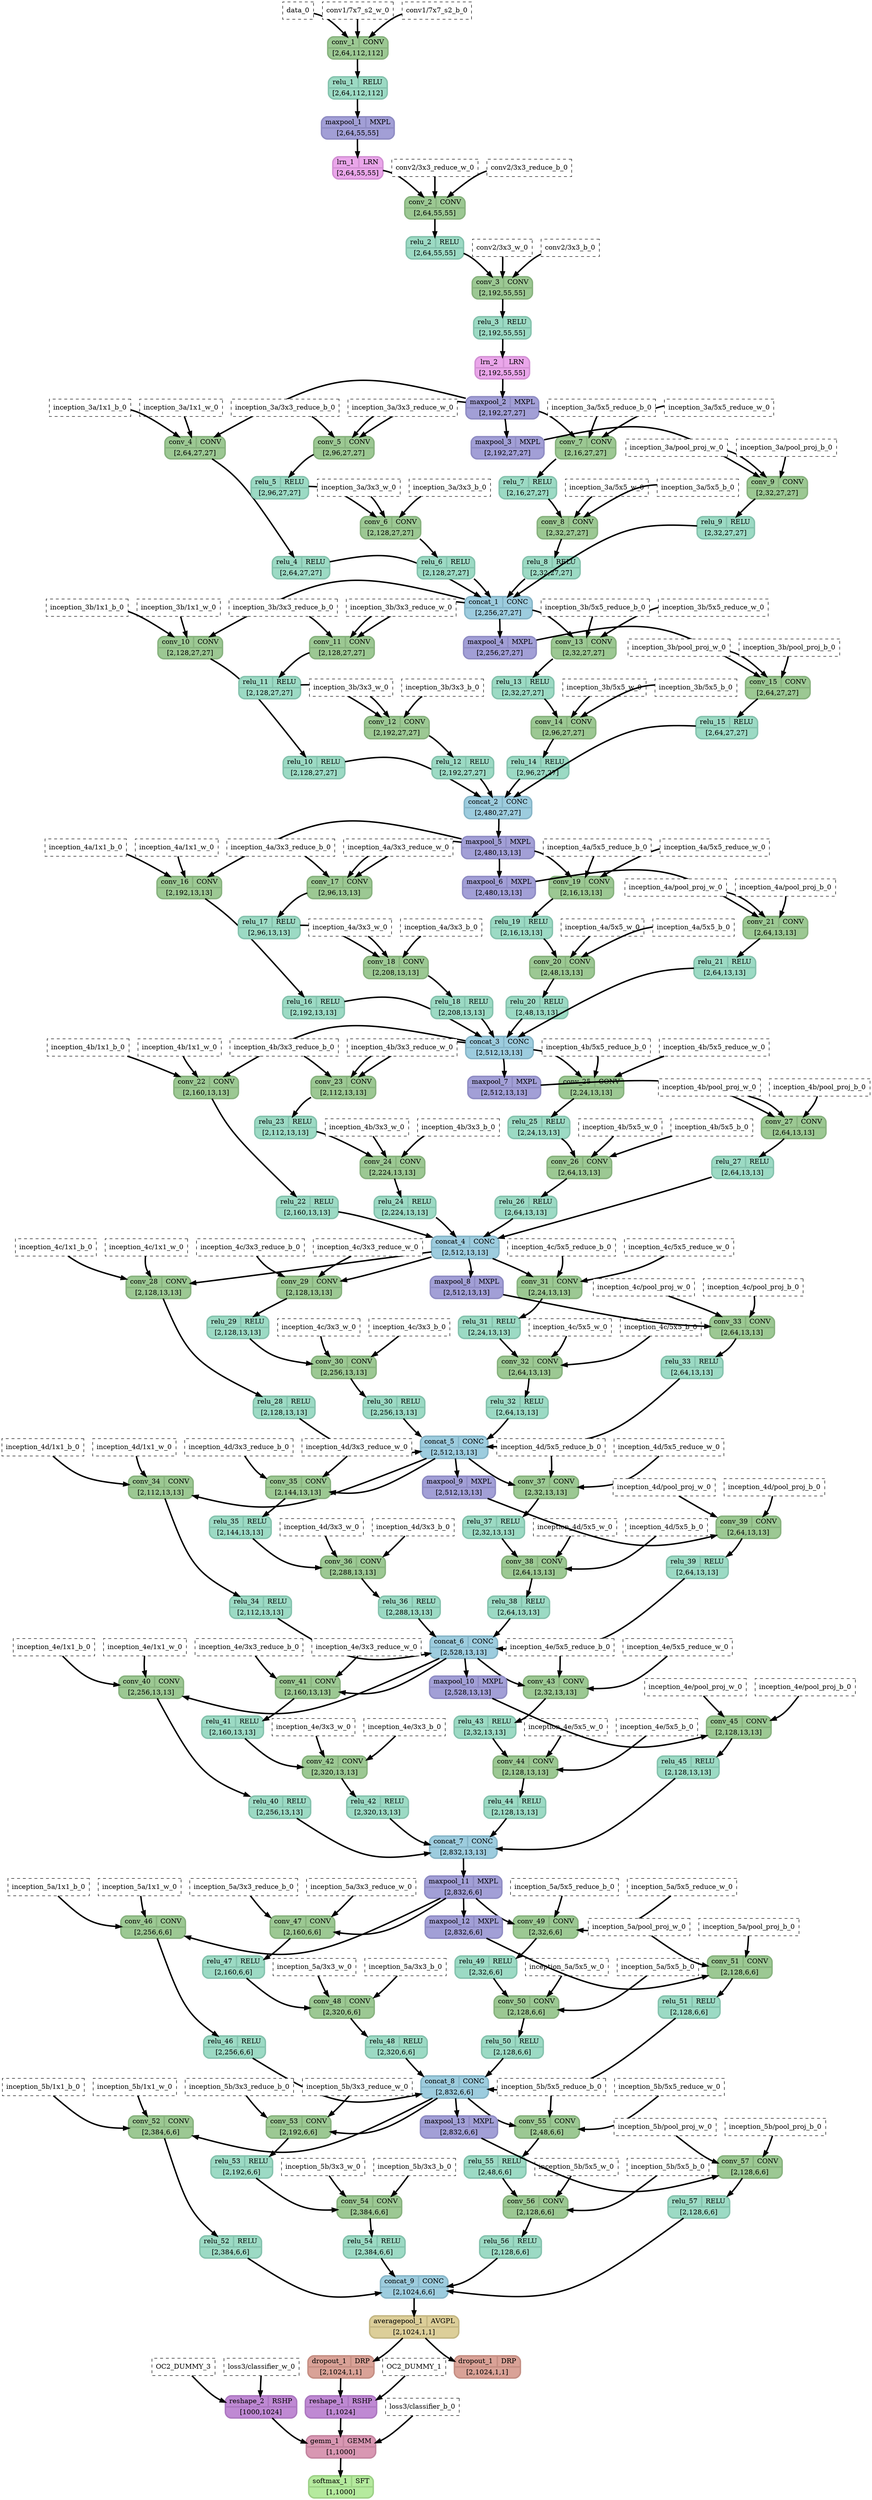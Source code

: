 strict digraph {
  graph [
    rankdir="TB"
    overlap=prism
    overlap_shrink=true
    splines=curved
  ];
  node [
    shape=Mrecord
  ];
  edge [
    penwidth=3
  ];

  // Node definitions.
  "data_0" [
    id=0
    name="data_0"
    type=constant_input
    label="data_0"
    inputs=""
    outputs=""
    shape=box
    style="filled,dashed"
    fillcolor="white"
  ];
  "conv1/7x7_s2_w_0" [
    id=1
    name="conv1/7x7_s2_w_0"
    type=constant_input
    label="conv1/7x7_s2_w_0"
    inputs=""
    outputs=""
    shape=box
    style="filled,dashed"
    fillcolor="white"
  ];
  "conv1/7x7_s2_b_0" [
    id=2
    name="conv1/7x7_s2_b_0"
    type=constant_input
    label="conv1/7x7_s2_b_0"
    inputs=""
    outputs=""
    shape=box
    style="filled,dashed"
    fillcolor="white"
  ];
  "conv1/7x7_s2_1" [
    id=3
    name="conv1/7x7_s2_1"
    type=Conv
    label="{ {conv_1  | CONV} | [2,64,112,112] }"
    inputs="data_0;conv1/7x7_s2_w_0;conv1/7x7_s2_b_0"
    outputs="conv1/7x7_s2_1"
    penwidth=3
    style=filled
    color="#88b37f"
    fontcolor="#000000"
    fillcolor="#9cc893"
  ];
  "conv1/7x7_s2_2" [
    id=4
    name="conv1/7x7_s2_2"
    type=Relu
    label="{ {relu_1  | RELU} | [2,64,112,112] }"
    inputs="conv1/7x7_s2_1"
    outputs="conv1/7x7_s2_2"
    penwidth=3
    style=filled
    color="#85c3ae"
    fontcolor="#000000"
    fillcolor="#9cdac4"
  ];
  "pool1/3x3_s2_1" [
    id=5
    name="pool1/3x3_s2_1"
    type=MaxPool
    label="{ {maxpool_1  | MXPL} | [2,64,55,55] }"
    inputs="conv1/7x7_s2_2"
    outputs="pool1/3x3_s2_1"
    penwidth=3
    style=filled
    color="#908dc4"
    fontcolor="#000000"
    fillcolor="#a29fd6"
  ];
  "pool1/norm1_1" [
    id=6
    name="pool1/norm1_1"
    type=LRN
    label="{ {lrn_1  | LRN} | [2,64,55,55] }"
    inputs="pool1/3x3_s2_1"
    outputs="pool1/norm1_1"
    penwidth=3
    style=filled
    color="#d492d5"
    fontcolor="#000000"
    fillcolor="#eaa6ea"
  ];
  "conv2/3x3_reduce_w_0" [
    id=7
    name="conv2/3x3_reduce_w_0"
    type=constant_input
    label="conv2/3x3_reduce_w_0"
    inputs=""
    outputs=""
    shape=box
    style="filled,dashed"
    fillcolor="white"
  ];
  "conv2/3x3_reduce_b_0" [
    id=8
    name="conv2/3x3_reduce_b_0"
    type=constant_input
    label="conv2/3x3_reduce_b_0"
    inputs=""
    outputs=""
    shape=box
    style="filled,dashed"
    fillcolor="white"
  ];
  "conv2/3x3_reduce_1" [
    id=9
    name="conv2/3x3_reduce_1"
    type=Conv
    label="{ {conv_2  | CONV} | [2,64,55,55] }"
    inputs="pool1/norm1_1;conv2/3x3_reduce_w_0;conv2/3x3_reduce_b_0"
    outputs="conv2/3x3_reduce_1"
    penwidth=3
    style=filled
    color="#88b37f"
    fontcolor="#000000"
    fillcolor="#9cc893"
  ];
  "conv2/3x3_reduce_2" [
    id=10
    name="conv2/3x3_reduce_2"
    type=Relu
    label="{ {relu_2  | RELU} | [2,64,55,55] }"
    inputs="conv2/3x3_reduce_1"
    outputs="conv2/3x3_reduce_2"
    penwidth=3
    style=filled
    color="#85c3ae"
    fontcolor="#000000"
    fillcolor="#9cdac4"
  ];
  "conv2/3x3_w_0" [
    id=11
    name="conv2/3x3_w_0"
    type=constant_input
    label="conv2/3x3_w_0"
    inputs=""
    outputs=""
    shape=box
    style="filled,dashed"
    fillcolor="white"
  ];
  "conv2/3x3_b_0" [
    id=12
    name="conv2/3x3_b_0"
    type=constant_input
    label="conv2/3x3_b_0"
    inputs=""
    outputs=""
    shape=box
    style="filled,dashed"
    fillcolor="white"
  ];
  "conv2/3x3_1" [
    id=13
    name="conv2/3x3_1"
    type=Conv
    label="{ {conv_3  | CONV} | [2,192,55,55] }"
    inputs="conv2/3x3_reduce_2;conv2/3x3_w_0;conv2/3x3_b_0"
    outputs="conv2/3x3_1"
    penwidth=3
    style=filled
    color="#88b37f"
    fontcolor="#000000"
    fillcolor="#9cc893"
  ];
  "conv2/3x3_2" [
    id=14
    name="conv2/3x3_2"
    type=Relu
    label="{ {relu_3  | RELU} | [2,192,55,55] }"
    inputs="conv2/3x3_1"
    outputs="conv2/3x3_2"
    penwidth=3
    style=filled
    color="#85c3ae"
    fontcolor="#000000"
    fillcolor="#9cdac4"
  ];
  "conv2/norm2_1" [
    id=15
    name="conv2/norm2_1"
    type=LRN
    label="{ {lrn_2  | LRN} | [2,192,55,55] }"
    inputs="conv2/3x3_2"
    outputs="conv2/norm2_1"
    penwidth=3
    style=filled
    color="#d492d5"
    fontcolor="#000000"
    fillcolor="#eaa6ea"
  ];
  "pool2/3x3_s2_1" [
    id=16
    name="pool2/3x3_s2_1"
    type=MaxPool
    label="{ {maxpool_2  | MXPL} | [2,192,27,27] }"
    inputs="conv2/norm2_1"
    outputs="pool2/3x3_s2_1"
    penwidth=3
    style=filled
    color="#908dc4"
    fontcolor="#000000"
    fillcolor="#a29fd6"
  ];
  "inception_3a/1x1_w_0" [
    id=17
    name="inception_3a/1x1_w_0"
    type=constant_input
    label="inception_3a/1x1_w_0"
    inputs=""
    outputs=""
    shape=box
    style="filled,dashed"
    fillcolor="white"
  ];
  "inception_3a/1x1_b_0" [
    id=18
    name="inception_3a/1x1_b_0"
    type=constant_input
    label="inception_3a/1x1_b_0"
    inputs=""
    outputs=""
    shape=box
    style="filled,dashed"
    fillcolor="white"
  ];
  "inception_3a/1x1_1" [
    id=19
    name="inception_3a/1x1_1"
    type=Conv
    label="{ {conv_4  | CONV} | [2,64,27,27] }"
    inputs="pool2/3x3_s2_1;inception_3a/1x1_w_0;inception_3a/1x1_b_0"
    outputs="inception_3a/1x1_1"
    penwidth=3
    style=filled
    color="#88b37f"
    fontcolor="#000000"
    fillcolor="#9cc893"
  ];
  "inception_3a/1x1_2" [
    id=20
    name="inception_3a/1x1_2"
    type=Relu
    label="{ {relu_4  | RELU} | [2,64,27,27] }"
    inputs="inception_3a/1x1_1"
    outputs="inception_3a/1x1_2"
    penwidth=3
    style=filled
    color="#85c3ae"
    fontcolor="#000000"
    fillcolor="#9cdac4"
  ];
  "inception_3a/3x3_reduce_w_0" [
    id=21
    name="inception_3a/3x3_reduce_w_0"
    type=constant_input
    label="inception_3a/3x3_reduce_w_0"
    inputs=""
    outputs=""
    shape=box
    style="filled,dashed"
    fillcolor="white"
  ];
  "inception_3a/3x3_reduce_b_0" [
    id=22
    name="inception_3a/3x3_reduce_b_0"
    type=constant_input
    label="inception_3a/3x3_reduce_b_0"
    inputs=""
    outputs=""
    shape=box
    style="filled,dashed"
    fillcolor="white"
  ];
  "inception_3a/3x3_reduce_1" [
    id=23
    name="inception_3a/3x3_reduce_1"
    type=Conv
    label="{ {conv_5  | CONV} | [2,96,27,27] }"
    inputs="pool2/3x3_s2_1;inception_3a/3x3_reduce_w_0;inception_3a/3x3_reduce_b_0"
    outputs="inception_3a/3x3_reduce_1"
    penwidth=3
    style=filled
    color="#88b37f"
    fontcolor="#000000"
    fillcolor="#9cc893"
  ];
  "inception_3a/3x3_reduce_2" [
    id=24
    name="inception_3a/3x3_reduce_2"
    type=Relu
    label="{ {relu_5  | RELU} | [2,96,27,27] }"
    inputs="inception_3a/3x3_reduce_1"
    outputs="inception_3a/3x3_reduce_2"
    penwidth=3
    style=filled
    color="#85c3ae"
    fontcolor="#000000"
    fillcolor="#9cdac4"
  ];
  "inception_3a/3x3_w_0" [
    id=25
    name="inception_3a/3x3_w_0"
    type=constant_input
    label="inception_3a/3x3_w_0"
    inputs=""
    outputs=""
    shape=box
    style="filled,dashed"
    fillcolor="white"
  ];
  "inception_3a/3x3_b_0" [
    id=26
    name="inception_3a/3x3_b_0"
    type=constant_input
    label="inception_3a/3x3_b_0"
    inputs=""
    outputs=""
    shape=box
    style="filled,dashed"
    fillcolor="white"
  ];
  "inception_3a/3x3_1" [
    id=27
    name="inception_3a/3x3_1"
    type=Conv
    label="{ {conv_6  | CONV} | [2,128,27,27] }"
    inputs="inception_3a/3x3_reduce_2;inception_3a/3x3_w_0;inception_3a/3x3_b_0"
    outputs="inception_3a/3x3_1"
    penwidth=3
    style=filled
    color="#88b37f"
    fontcolor="#000000"
    fillcolor="#9cc893"
  ];
  "inception_3a/3x3_2" [
    id=28
    name="inception_3a/3x3_2"
    type=Relu
    label="{ {relu_6  | RELU} | [2,128,27,27] }"
    inputs="inception_3a/3x3_1"
    outputs="inception_3a/3x3_2"
    penwidth=3
    style=filled
    color="#85c3ae"
    fontcolor="#000000"
    fillcolor="#9cdac4"
  ];
  "inception_3a/5x5_reduce_w_0" [
    id=29
    name="inception_3a/5x5_reduce_w_0"
    type=constant_input
    label="inception_3a/5x5_reduce_w_0"
    inputs=""
    outputs=""
    shape=box
    style="filled,dashed"
    fillcolor="white"
  ];
  "inception_3a/5x5_reduce_b_0" [
    id=30
    name="inception_3a/5x5_reduce_b_0"
    type=constant_input
    label="inception_3a/5x5_reduce_b_0"
    inputs=""
    outputs=""
    shape=box
    style="filled,dashed"
    fillcolor="white"
  ];
  "inception_3a/5x5_reduce_1" [
    id=31
    name="inception_3a/5x5_reduce_1"
    type=Conv
    label="{ {conv_7  | CONV} | [2,16,27,27] }"
    inputs="pool2/3x3_s2_1;inception_3a/5x5_reduce_w_0;inception_3a/5x5_reduce_b_0"
    outputs="inception_3a/5x5_reduce_1"
    penwidth=3
    style=filled
    color="#88b37f"
    fontcolor="#000000"
    fillcolor="#9cc893"
  ];
  "inception_3a/5x5_reduce_2" [
    id=32
    name="inception_3a/5x5_reduce_2"
    type=Relu
    label="{ {relu_7  | RELU} | [2,16,27,27] }"
    inputs="inception_3a/5x5_reduce_1"
    outputs="inception_3a/5x5_reduce_2"
    penwidth=3
    style=filled
    color="#85c3ae"
    fontcolor="#000000"
    fillcolor="#9cdac4"
  ];
  "inception_3a/5x5_w_0" [
    id=33
    name="inception_3a/5x5_w_0"
    type=constant_input
    label="inception_3a/5x5_w_0"
    inputs=""
    outputs=""
    shape=box
    style="filled,dashed"
    fillcolor="white"
  ];
  "inception_3a/5x5_b_0" [
    id=34
    name="inception_3a/5x5_b_0"
    type=constant_input
    label="inception_3a/5x5_b_0"
    inputs=""
    outputs=""
    shape=box
    style="filled,dashed"
    fillcolor="white"
  ];
  "inception_3a/5x5_1" [
    id=35
    name="inception_3a/5x5_1"
    type=Conv
    label="{ {conv_8  | CONV} | [2,32,27,27] }"
    inputs="inception_3a/5x5_reduce_2;inception_3a/5x5_w_0;inception_3a/5x5_b_0"
    outputs="inception_3a/5x5_1"
    penwidth=3
    style=filled
    color="#88b37f"
    fontcolor="#000000"
    fillcolor="#9cc893"
  ];
  "inception_3a/5x5_2" [
    id=36
    name="inception_3a/5x5_2"
    type=Relu
    label="{ {relu_8  | RELU} | [2,32,27,27] }"
    inputs="inception_3a/5x5_1"
    outputs="inception_3a/5x5_2"
    penwidth=3
    style=filled
    color="#85c3ae"
    fontcolor="#000000"
    fillcolor="#9cdac4"
  ];
  "inception_3a/pool_1" [
    id=37
    name="inception_3a/pool_1"
    type=MaxPool
    label="{ {maxpool_3  | MXPL} | [2,192,27,27] }"
    inputs="pool2/3x3_s2_1"
    outputs="inception_3a/pool_1"
    penwidth=3
    style=filled
    color="#908dc4"
    fontcolor="#000000"
    fillcolor="#a29fd6"
  ];
  "inception_3a/pool_proj_w_0" [
    id=38
    name="inception_3a/pool_proj_w_0"
    type=constant_input
    label="inception_3a/pool_proj_w_0"
    inputs=""
    outputs=""
    shape=box
    style="filled,dashed"
    fillcolor="white"
  ];
  "inception_3a/pool_proj_b_0" [
    id=39
    name="inception_3a/pool_proj_b_0"
    type=constant_input
    label="inception_3a/pool_proj_b_0"
    inputs=""
    outputs=""
    shape=box
    style="filled,dashed"
    fillcolor="white"
  ];
  "inception_3a/pool_proj_1" [
    id=40
    name="inception_3a/pool_proj_1"
    type=Conv
    label="{ {conv_9  | CONV} | [2,32,27,27] }"
    inputs="inception_3a/pool_1;inception_3a/pool_proj_w_0;inception_3a/pool_proj_b_0"
    outputs="inception_3a/pool_proj_1"
    penwidth=3
    style=filled
    color="#88b37f"
    fontcolor="#000000"
    fillcolor="#9cc893"
  ];
  "inception_3a/pool_proj_2" [
    id=41
    name="inception_3a/pool_proj_2"
    type=Relu
    label="{ {relu_9  | RELU} | [2,32,27,27] }"
    inputs="inception_3a/pool_proj_1"
    outputs="inception_3a/pool_proj_2"
    penwidth=3
    style=filled
    color="#85c3ae"
    fontcolor="#000000"
    fillcolor="#9cdac4"
  ];
  "inception_3a/output_1" [
    id=42
    name="inception_3a/output_1"
    type=Concat
    label="{ {concat_1  | CONC} | [2,256,27,27] }"
    inputs="inception_3a/1x1_2;inception_3a/3x3_2;inception_3a/5x5_2;inception_3a/pool_proj_2"
    outputs="inception_3a/output_1"
    penwidth=3
    style=filled
    color="#87b6c8"
    fontcolor="#000000"
    fillcolor="#9dccde"
  ];
  "inception_3b/1x1_w_0" [
    id=43
    name="inception_3b/1x1_w_0"
    type=constant_input
    label="inception_3b/1x1_w_0"
    inputs=""
    outputs=""
    shape=box
    style="filled,dashed"
    fillcolor="white"
  ];
  "inception_3b/1x1_b_0" [
    id=44
    name="inception_3b/1x1_b_0"
    type=constant_input
    label="inception_3b/1x1_b_0"
    inputs=""
    outputs=""
    shape=box
    style="filled,dashed"
    fillcolor="white"
  ];
  "inception_3b/1x1_1" [
    id=45
    name="inception_3b/1x1_1"
    type=Conv
    label="{ {conv_10  | CONV} | [2,128,27,27] }"
    inputs="inception_3a/output_1;inception_3b/1x1_w_0;inception_3b/1x1_b_0"
    outputs="inception_3b/1x1_1"
    penwidth=3
    style=filled
    color="#88b37f"
    fontcolor="#000000"
    fillcolor="#9cc893"
  ];
  "inception_3b/1x1_2" [
    id=46
    name="inception_3b/1x1_2"
    type=Relu
    label="{ {relu_10  | RELU} | [2,128,27,27] }"
    inputs="inception_3b/1x1_1"
    outputs="inception_3b/1x1_2"
    penwidth=3
    style=filled
    color="#85c3ae"
    fontcolor="#000000"
    fillcolor="#9cdac4"
  ];
  "inception_3b/3x3_reduce_w_0" [
    id=47
    name="inception_3b/3x3_reduce_w_0"
    type=constant_input
    label="inception_3b/3x3_reduce_w_0"
    inputs=""
    outputs=""
    shape=box
    style="filled,dashed"
    fillcolor="white"
  ];
  "inception_3b/3x3_reduce_b_0" [
    id=48
    name="inception_3b/3x3_reduce_b_0"
    type=constant_input
    label="inception_3b/3x3_reduce_b_0"
    inputs=""
    outputs=""
    shape=box
    style="filled,dashed"
    fillcolor="white"
  ];
  "inception_3b/3x3_reduce_1" [
    id=49
    name="inception_3b/3x3_reduce_1"
    type=Conv
    label="{ {conv_11  | CONV} | [2,128,27,27] }"
    inputs="inception_3a/output_1;inception_3b/3x3_reduce_w_0;inception_3b/3x3_reduce_b_0"
    outputs="inception_3b/3x3_reduce_1"
    penwidth=3
    style=filled
    color="#88b37f"
    fontcolor="#000000"
    fillcolor="#9cc893"
  ];
  "inception_3b/3x3_reduce_2" [
    id=50
    name="inception_3b/3x3_reduce_2"
    type=Relu
    label="{ {relu_11  | RELU} | [2,128,27,27] }"
    inputs="inception_3b/3x3_reduce_1"
    outputs="inception_3b/3x3_reduce_2"
    penwidth=3
    style=filled
    color="#85c3ae"
    fontcolor="#000000"
    fillcolor="#9cdac4"
  ];
  "inception_3b/3x3_w_0" [
    id=51
    name="inception_3b/3x3_w_0"
    type=constant_input
    label="inception_3b/3x3_w_0"
    inputs=""
    outputs=""
    shape=box
    style="filled,dashed"
    fillcolor="white"
  ];
  "inception_3b/3x3_b_0" [
    id=52
    name="inception_3b/3x3_b_0"
    type=constant_input
    label="inception_3b/3x3_b_0"
    inputs=""
    outputs=""
    shape=box
    style="filled,dashed"
    fillcolor="white"
  ];
  "inception_3b/3x3_1" [
    id=53
    name="inception_3b/3x3_1"
    type=Conv
    label="{ {conv_12  | CONV} | [2,192,27,27] }"
    inputs="inception_3b/3x3_reduce_2;inception_3b/3x3_w_0;inception_3b/3x3_b_0"
    outputs="inception_3b/3x3_1"
    penwidth=3
    style=filled
    color="#88b37f"
    fontcolor="#000000"
    fillcolor="#9cc893"
  ];
  "inception_3b/3x3_2" [
    id=54
    name="inception_3b/3x3_2"
    type=Relu
    label="{ {relu_12  | RELU} | [2,192,27,27] }"
    inputs="inception_3b/3x3_1"
    outputs="inception_3b/3x3_2"
    penwidth=3
    style=filled
    color="#85c3ae"
    fontcolor="#000000"
    fillcolor="#9cdac4"
  ];
  "inception_3b/5x5_reduce_w_0" [
    id=55
    name="inception_3b/5x5_reduce_w_0"
    type=constant_input
    label="inception_3b/5x5_reduce_w_0"
    inputs=""
    outputs=""
    shape=box
    style="filled,dashed"
    fillcolor="white"
  ];
  "inception_3b/5x5_reduce_b_0" [
    id=56
    name="inception_3b/5x5_reduce_b_0"
    type=constant_input
    label="inception_3b/5x5_reduce_b_0"
    inputs=""
    outputs=""
    shape=box
    style="filled,dashed"
    fillcolor="white"
  ];
  "inception_3b/5x5_reduce_1" [
    id=57
    name="inception_3b/5x5_reduce_1"
    type=Conv
    label="{ {conv_13  | CONV} | [2,32,27,27] }"
    inputs="inception_3a/output_1;inception_3b/5x5_reduce_w_0;inception_3b/5x5_reduce_b_0"
    outputs="inception_3b/5x5_reduce_1"
    penwidth=3
    style=filled
    color="#88b37f"
    fontcolor="#000000"
    fillcolor="#9cc893"
  ];
  "inception_3b/5x5_reduce_2" [
    id=58
    name="inception_3b/5x5_reduce_2"
    type=Relu
    label="{ {relu_13  | RELU} | [2,32,27,27] }"
    inputs="inception_3b/5x5_reduce_1"
    outputs="inception_3b/5x5_reduce_2"
    penwidth=3
    style=filled
    color="#85c3ae"
    fontcolor="#000000"
    fillcolor="#9cdac4"
  ];
  "inception_3b/5x5_w_0" [
    id=59
    name="inception_3b/5x5_w_0"
    type=constant_input
    label="inception_3b/5x5_w_0"
    inputs=""
    outputs=""
    shape=box
    style="filled,dashed"
    fillcolor="white"
  ];
  "inception_3b/5x5_b_0" [
    id=60
    name="inception_3b/5x5_b_0"
    type=constant_input
    label="inception_3b/5x5_b_0"
    inputs=""
    outputs=""
    shape=box
    style="filled,dashed"
    fillcolor="white"
  ];
  "inception_3b/5x5_1" [
    id=61
    name="inception_3b/5x5_1"
    type=Conv
    label="{ {conv_14  | CONV} | [2,96,27,27] }"
    inputs="inception_3b/5x5_reduce_2;inception_3b/5x5_w_0;inception_3b/5x5_b_0"
    outputs="inception_3b/5x5_1"
    penwidth=3
    style=filled
    color="#88b37f"
    fontcolor="#000000"
    fillcolor="#9cc893"
  ];
  "inception_3b/5x5_2" [
    id=62
    name="inception_3b/5x5_2"
    type=Relu
    label="{ {relu_14  | RELU} | [2,96,27,27] }"
    inputs="inception_3b/5x5_1"
    outputs="inception_3b/5x5_2"
    penwidth=3
    style=filled
    color="#85c3ae"
    fontcolor="#000000"
    fillcolor="#9cdac4"
  ];
  "inception_3b/pool_1" [
    id=63
    name="inception_3b/pool_1"
    type=MaxPool
    label="{ {maxpool_4  | MXPL} | [2,256,27,27] }"
    inputs="inception_3a/output_1"
    outputs="inception_3b/pool_1"
    penwidth=3
    style=filled
    color="#908dc4"
    fontcolor="#000000"
    fillcolor="#a29fd6"
  ];
  "inception_3b/pool_proj_w_0" [
    id=64
    name="inception_3b/pool_proj_w_0"
    type=constant_input
    label="inception_3b/pool_proj_w_0"
    inputs=""
    outputs=""
    shape=box
    style="filled,dashed"
    fillcolor="white"
  ];
  "inception_3b/pool_proj_b_0" [
    id=65
    name="inception_3b/pool_proj_b_0"
    type=constant_input
    label="inception_3b/pool_proj_b_0"
    inputs=""
    outputs=""
    shape=box
    style="filled,dashed"
    fillcolor="white"
  ];
  "inception_3b/pool_proj_1" [
    id=66
    name="inception_3b/pool_proj_1"
    type=Conv
    label="{ {conv_15  | CONV} | [2,64,27,27] }"
    inputs="inception_3b/pool_1;inception_3b/pool_proj_w_0;inception_3b/pool_proj_b_0"
    outputs="inception_3b/pool_proj_1"
    penwidth=3
    style=filled
    color="#88b37f"
    fontcolor="#000000"
    fillcolor="#9cc893"
  ];
  "inception_3b/pool_proj_2" [
    id=67
    name="inception_3b/pool_proj_2"
    type=Relu
    label="{ {relu_15  | RELU} | [2,64,27,27] }"
    inputs="inception_3b/pool_proj_1"
    outputs="inception_3b/pool_proj_2"
    penwidth=3
    style=filled
    color="#85c3ae"
    fontcolor="#000000"
    fillcolor="#9cdac4"
  ];
  "inception_3b/output_1" [
    id=68
    name="inception_3b/output_1"
    type=Concat
    label="{ {concat_2  | CONC} | [2,480,27,27] }"
    inputs="inception_3b/1x1_2;inception_3b/3x3_2;inception_3b/5x5_2;inception_3b/pool_proj_2"
    outputs="inception_3b/output_1"
    penwidth=3
    style=filled
    color="#87b6c8"
    fontcolor="#000000"
    fillcolor="#9dccde"
  ];
  "pool3/3x3_s2_1" [
    id=69
    name="pool3/3x3_s2_1"
    type=MaxPool
    label="{ {maxpool_5  | MXPL} | [2,480,13,13] }"
    inputs="inception_3b/output_1"
    outputs="pool3/3x3_s2_1"
    penwidth=3
    style=filled
    color="#908dc4"
    fontcolor="#000000"
    fillcolor="#a29fd6"
  ];
  "inception_4a/1x1_w_0" [
    id=70
    name="inception_4a/1x1_w_0"
    type=constant_input
    label="inception_4a/1x1_w_0"
    inputs=""
    outputs=""
    shape=box
    style="filled,dashed"
    fillcolor="white"
  ];
  "inception_4a/1x1_b_0" [
    id=71
    name="inception_4a/1x1_b_0"
    type=constant_input
    label="inception_4a/1x1_b_0"
    inputs=""
    outputs=""
    shape=box
    style="filled,dashed"
    fillcolor="white"
  ];
  "inception_4a/1x1_1" [
    id=72
    name="inception_4a/1x1_1"
    type=Conv
    label="{ {conv_16  | CONV} | [2,192,13,13] }"
    inputs="pool3/3x3_s2_1;inception_4a/1x1_w_0;inception_4a/1x1_b_0"
    outputs="inception_4a/1x1_1"
    penwidth=3
    style=filled
    color="#88b37f"
    fontcolor="#000000"
    fillcolor="#9cc893"
  ];
  "inception_4a/1x1_2" [
    id=73
    name="inception_4a/1x1_2"
    type=Relu
    label="{ {relu_16  | RELU} | [2,192,13,13] }"
    inputs="inception_4a/1x1_1"
    outputs="inception_4a/1x1_2"
    penwidth=3
    style=filled
    color="#85c3ae"
    fontcolor="#000000"
    fillcolor="#9cdac4"
  ];
  "inception_4a/3x3_reduce_w_0" [
    id=74
    name="inception_4a/3x3_reduce_w_0"
    type=constant_input
    label="inception_4a/3x3_reduce_w_0"
    inputs=""
    outputs=""
    shape=box
    style="filled,dashed"
    fillcolor="white"
  ];
  "inception_4a/3x3_reduce_b_0" [
    id=75
    name="inception_4a/3x3_reduce_b_0"
    type=constant_input
    label="inception_4a/3x3_reduce_b_0"
    inputs=""
    outputs=""
    shape=box
    style="filled,dashed"
    fillcolor="white"
  ];
  "inception_4a/3x3_reduce_1" [
    id=76
    name="inception_4a/3x3_reduce_1"
    type=Conv
    label="{ {conv_17  | CONV} | [2,96,13,13] }"
    inputs="pool3/3x3_s2_1;inception_4a/3x3_reduce_w_0;inception_4a/3x3_reduce_b_0"
    outputs="inception_4a/3x3_reduce_1"
    penwidth=3
    style=filled
    color="#88b37f"
    fontcolor="#000000"
    fillcolor="#9cc893"
  ];
  "inception_4a/3x3_reduce_2" [
    id=77
    name="inception_4a/3x3_reduce_2"
    type=Relu
    label="{ {relu_17  | RELU} | [2,96,13,13] }"
    inputs="inception_4a/3x3_reduce_1"
    outputs="inception_4a/3x3_reduce_2"
    penwidth=3
    style=filled
    color="#85c3ae"
    fontcolor="#000000"
    fillcolor="#9cdac4"
  ];
  "inception_4a/3x3_w_0" [
    id=78
    name="inception_4a/3x3_w_0"
    type=constant_input
    label="inception_4a/3x3_w_0"
    inputs=""
    outputs=""
    shape=box
    style="filled,dashed"
    fillcolor="white"
  ];
  "inception_4a/3x3_b_0" [
    id=79
    name="inception_4a/3x3_b_0"
    type=constant_input
    label="inception_4a/3x3_b_0"
    inputs=""
    outputs=""
    shape=box
    style="filled,dashed"
    fillcolor="white"
  ];
  "inception_4a/3x3_1" [
    id=80
    name="inception_4a/3x3_1"
    type=Conv
    label="{ {conv_18  | CONV} | [2,208,13,13] }"
    inputs="inception_4a/3x3_reduce_2;inception_4a/3x3_w_0;inception_4a/3x3_b_0"
    outputs="inception_4a/3x3_1"
    penwidth=3
    style=filled
    color="#88b37f"
    fontcolor="#000000"
    fillcolor="#9cc893"
  ];
  "inception_4a/3x3_2" [
    id=81
    name="inception_4a/3x3_2"
    type=Relu
    label="{ {relu_18  | RELU} | [2,208,13,13] }"
    inputs="inception_4a/3x3_1"
    outputs="inception_4a/3x3_2"
    penwidth=3
    style=filled
    color="#85c3ae"
    fontcolor="#000000"
    fillcolor="#9cdac4"
  ];
  "inception_4a/5x5_reduce_w_0" [
    id=82
    name="inception_4a/5x5_reduce_w_0"
    type=constant_input
    label="inception_4a/5x5_reduce_w_0"
    inputs=""
    outputs=""
    shape=box
    style="filled,dashed"
    fillcolor="white"
  ];
  "inception_4a/5x5_reduce_b_0" [
    id=83
    name="inception_4a/5x5_reduce_b_0"
    type=constant_input
    label="inception_4a/5x5_reduce_b_0"
    inputs=""
    outputs=""
    shape=box
    style="filled,dashed"
    fillcolor="white"
  ];
  "inception_4a/5x5_reduce_1" [
    id=84
    name="inception_4a/5x5_reduce_1"
    type=Conv
    label="{ {conv_19  | CONV} | [2,16,13,13] }"
    inputs="pool3/3x3_s2_1;inception_4a/5x5_reduce_w_0;inception_4a/5x5_reduce_b_0"
    outputs="inception_4a/5x5_reduce_1"
    penwidth=3
    style=filled
    color="#88b37f"
    fontcolor="#000000"
    fillcolor="#9cc893"
  ];
  "inception_4a/5x5_reduce_2" [
    id=85
    name="inception_4a/5x5_reduce_2"
    type=Relu
    label="{ {relu_19  | RELU} | [2,16,13,13] }"
    inputs="inception_4a/5x5_reduce_1"
    outputs="inception_4a/5x5_reduce_2"
    penwidth=3
    style=filled
    color="#85c3ae"
    fontcolor="#000000"
    fillcolor="#9cdac4"
  ];
  "inception_4a/5x5_w_0" [
    id=86
    name="inception_4a/5x5_w_0"
    type=constant_input
    label="inception_4a/5x5_w_0"
    inputs=""
    outputs=""
    shape=box
    style="filled,dashed"
    fillcolor="white"
  ];
  "inception_4a/5x5_b_0" [
    id=87
    name="inception_4a/5x5_b_0"
    type=constant_input
    label="inception_4a/5x5_b_0"
    inputs=""
    outputs=""
    shape=box
    style="filled,dashed"
    fillcolor="white"
  ];
  "inception_4a/5x5_1" [
    id=88
    name="inception_4a/5x5_1"
    type=Conv
    label="{ {conv_20  | CONV} | [2,48,13,13] }"
    inputs="inception_4a/5x5_reduce_2;inception_4a/5x5_w_0;inception_4a/5x5_b_0"
    outputs="inception_4a/5x5_1"
    penwidth=3
    style=filled
    color="#88b37f"
    fontcolor="#000000"
    fillcolor="#9cc893"
  ];
  "inception_4a/5x5_2" [
    id=89
    name="inception_4a/5x5_2"
    type=Relu
    label="{ {relu_20  | RELU} | [2,48,13,13] }"
    inputs="inception_4a/5x5_1"
    outputs="inception_4a/5x5_2"
    penwidth=3
    style=filled
    color="#85c3ae"
    fontcolor="#000000"
    fillcolor="#9cdac4"
  ];
  "inception_4a/pool_1" [
    id=90
    name="inception_4a/pool_1"
    type=MaxPool
    label="{ {maxpool_6  | MXPL} | [2,480,13,13] }"
    inputs="pool3/3x3_s2_1"
    outputs="inception_4a/pool_1"
    penwidth=3
    style=filled
    color="#908dc4"
    fontcolor="#000000"
    fillcolor="#a29fd6"
  ];
  "inception_4a/pool_proj_w_0" [
    id=91
    name="inception_4a/pool_proj_w_0"
    type=constant_input
    label="inception_4a/pool_proj_w_0"
    inputs=""
    outputs=""
    shape=box
    style="filled,dashed"
    fillcolor="white"
  ];
  "inception_4a/pool_proj_b_0" [
    id=92
    name="inception_4a/pool_proj_b_0"
    type=constant_input
    label="inception_4a/pool_proj_b_0"
    inputs=""
    outputs=""
    shape=box
    style="filled,dashed"
    fillcolor="white"
  ];
  "inception_4a/pool_proj_1" [
    id=93
    name="inception_4a/pool_proj_1"
    type=Conv
    label="{ {conv_21  | CONV} | [2,64,13,13] }"
    inputs="inception_4a/pool_1;inception_4a/pool_proj_w_0;inception_4a/pool_proj_b_0"
    outputs="inception_4a/pool_proj_1"
    penwidth=3
    style=filled
    color="#88b37f"
    fontcolor="#000000"
    fillcolor="#9cc893"
  ];
  "inception_4a/pool_proj_2" [
    id=94
    name="inception_4a/pool_proj_2"
    type=Relu
    label="{ {relu_21  | RELU} | [2,64,13,13] }"
    inputs="inception_4a/pool_proj_1"
    outputs="inception_4a/pool_proj_2"
    penwidth=3
    style=filled
    color="#85c3ae"
    fontcolor="#000000"
    fillcolor="#9cdac4"
  ];
  "inception_4a/output_1" [
    id=95
    name="inception_4a/output_1"
    type=Concat
    label="{ {concat_3  | CONC} | [2,512,13,13] }"
    inputs="inception_4a/1x1_2;inception_4a/3x3_2;inception_4a/5x5_2;inception_4a/pool_proj_2"
    outputs="inception_4a/output_1"
    penwidth=3
    style=filled
    color="#87b6c8"
    fontcolor="#000000"
    fillcolor="#9dccde"
  ];
  "inception_4b/1x1_w_0" [
    id=96
    name="inception_4b/1x1_w_0"
    type=constant_input
    label="inception_4b/1x1_w_0"
    inputs=""
    outputs=""
    shape=box
    style="filled,dashed"
    fillcolor="white"
  ];
  "inception_4b/1x1_b_0" [
    id=97
    name="inception_4b/1x1_b_0"
    type=constant_input
    label="inception_4b/1x1_b_0"
    inputs=""
    outputs=""
    shape=box
    style="filled,dashed"
    fillcolor="white"
  ];
  "inception_4b/1x1_1" [
    id=98
    name="inception_4b/1x1_1"
    type=Conv
    label="{ {conv_22  | CONV} | [2,160,13,13] }"
    inputs="inception_4a/output_1;inception_4b/1x1_w_0;inception_4b/1x1_b_0"
    outputs="inception_4b/1x1_1"
    penwidth=3
    style=filled
    color="#88b37f"
    fontcolor="#000000"
    fillcolor="#9cc893"
  ];
  "inception_4b/1x1_2" [
    id=99
    name="inception_4b/1x1_2"
    type=Relu
    label="{ {relu_22  | RELU} | [2,160,13,13] }"
    inputs="inception_4b/1x1_1"
    outputs="inception_4b/1x1_2"
    penwidth=3
    style=filled
    color="#85c3ae"
    fontcolor="#000000"
    fillcolor="#9cdac4"
  ];
  "inception_4b/3x3_reduce_w_0" [
    id=100
    name="inception_4b/3x3_reduce_w_0"
    type=constant_input
    label="inception_4b/3x3_reduce_w_0"
    inputs=""
    outputs=""
    shape=box
    style="filled,dashed"
    fillcolor="white"
  ];
  "inception_4b/3x3_reduce_b_0" [
    id=101
    name="inception_4b/3x3_reduce_b_0"
    type=constant_input
    label="inception_4b/3x3_reduce_b_0"
    inputs=""
    outputs=""
    shape=box
    style="filled,dashed"
    fillcolor="white"
  ];
  "inception_4b/3x3_reduce_1" [
    id=102
    name="inception_4b/3x3_reduce_1"
    type=Conv
    label="{ {conv_23  | CONV} | [2,112,13,13] }"
    inputs="inception_4a/output_1;inception_4b/3x3_reduce_w_0;inception_4b/3x3_reduce_b_0"
    outputs="inception_4b/3x3_reduce_1"
    penwidth=3
    style=filled
    color="#88b37f"
    fontcolor="#000000"
    fillcolor="#9cc893"
  ];
  "inception_4b/3x3_reduce_2" [
    id=103
    name="inception_4b/3x3_reduce_2"
    type=Relu
    label="{ {relu_23  | RELU} | [2,112,13,13] }"
    inputs="inception_4b/3x3_reduce_1"
    outputs="inception_4b/3x3_reduce_2"
    penwidth=3
    style=filled
    color="#85c3ae"
    fontcolor="#000000"
    fillcolor="#9cdac4"
  ];
  "inception_4b/3x3_w_0" [
    id=104
    name="inception_4b/3x3_w_0"
    type=constant_input
    label="inception_4b/3x3_w_0"
    inputs=""
    outputs=""
    shape=box
    style="filled,dashed"
    fillcolor="white"
  ];
  "inception_4b/3x3_b_0" [
    id=105
    name="inception_4b/3x3_b_0"
    type=constant_input
    label="inception_4b/3x3_b_0"
    inputs=""
    outputs=""
    shape=box
    style="filled,dashed"
    fillcolor="white"
  ];
  "inception_4b/3x3_1" [
    id=106
    name="inception_4b/3x3_1"
    type=Conv
    label="{ {conv_24  | CONV} | [2,224,13,13] }"
    inputs="inception_4b/3x3_reduce_2;inception_4b/3x3_w_0;inception_4b/3x3_b_0"
    outputs="inception_4b/3x3_1"
    penwidth=3
    style=filled
    color="#88b37f"
    fontcolor="#000000"
    fillcolor="#9cc893"
  ];
  "inception_4b/3x3_2" [
    id=107
    name="inception_4b/3x3_2"
    type=Relu
    label="{ {relu_24  | RELU} | [2,224,13,13] }"
    inputs="inception_4b/3x3_1"
    outputs="inception_4b/3x3_2"
    penwidth=3
    style=filled
    color="#85c3ae"
    fontcolor="#000000"
    fillcolor="#9cdac4"
  ];
  "inception_4b/5x5_reduce_w_0" [
    id=108
    name="inception_4b/5x5_reduce_w_0"
    type=constant_input
    label="inception_4b/5x5_reduce_w_0"
    inputs=""
    outputs=""
    shape=box
    style="filled,dashed"
    fillcolor="white"
  ];
  "inception_4b/5x5_reduce_b_0" [
    id=109
    name="inception_4b/5x5_reduce_b_0"
    type=constant_input
    label="inception_4b/5x5_reduce_b_0"
    inputs=""
    outputs=""
    shape=box
    style="filled,dashed"
    fillcolor="white"
  ];
  "inception_4b/5x5_reduce_1" [
    id=110
    name="inception_4b/5x5_reduce_1"
    type=Conv
    label="{ {conv_25  | CONV} | [2,24,13,13] }"
    inputs="inception_4a/output_1;inception_4b/5x5_reduce_w_0;inception_4b/5x5_reduce_b_0"
    outputs="inception_4b/5x5_reduce_1"
    penwidth=3
    style=filled
    color="#88b37f"
    fontcolor="#000000"
    fillcolor="#9cc893"
  ];
  "inception_4b/5x5_reduce_2" [
    id=111
    name="inception_4b/5x5_reduce_2"
    type=Relu
    label="{ {relu_25  | RELU} | [2,24,13,13] }"
    inputs="inception_4b/5x5_reduce_1"
    outputs="inception_4b/5x5_reduce_2"
    penwidth=3
    style=filled
    color="#85c3ae"
    fontcolor="#000000"
    fillcolor="#9cdac4"
  ];
  "inception_4b/5x5_w_0" [
    id=112
    name="inception_4b/5x5_w_0"
    type=constant_input
    label="inception_4b/5x5_w_0"
    inputs=""
    outputs=""
    shape=box
    style="filled,dashed"
    fillcolor="white"
  ];
  "inception_4b/5x5_b_0" [
    id=113
    name="inception_4b/5x5_b_0"
    type=constant_input
    label="inception_4b/5x5_b_0"
    inputs=""
    outputs=""
    shape=box
    style="filled,dashed"
    fillcolor="white"
  ];
  "inception_4b/5x5_1" [
    id=114
    name="inception_4b/5x5_1"
    type=Conv
    label="{ {conv_26  | CONV} | [2,64,13,13] }"
    inputs="inception_4b/5x5_reduce_2;inception_4b/5x5_w_0;inception_4b/5x5_b_0"
    outputs="inception_4b/5x5_1"
    penwidth=3
    style=filled
    color="#88b37f"
    fontcolor="#000000"
    fillcolor="#9cc893"
  ];
  "inception_4b/5x5_2" [
    id=115
    name="inception_4b/5x5_2"
    type=Relu
    label="{ {relu_26  | RELU} | [2,64,13,13] }"
    inputs="inception_4b/5x5_1"
    outputs="inception_4b/5x5_2"
    penwidth=3
    style=filled
    color="#85c3ae"
    fontcolor="#000000"
    fillcolor="#9cdac4"
  ];
  "inception_4b/pool_1" [
    id=116
    name="inception_4b/pool_1"
    type=MaxPool
    label="{ {maxpool_7  | MXPL} | [2,512,13,13] }"
    inputs="inception_4a/output_1"
    outputs="inception_4b/pool_1"
    penwidth=3
    style=filled
    color="#908dc4"
    fontcolor="#000000"
    fillcolor="#a29fd6"
  ];
  "inception_4b/pool_proj_w_0" [
    id=117
    name="inception_4b/pool_proj_w_0"
    type=constant_input
    label="inception_4b/pool_proj_w_0"
    inputs=""
    outputs=""
    shape=box
    style="filled,dashed"
    fillcolor="white"
  ];
  "inception_4b/pool_proj_b_0" [
    id=118
    name="inception_4b/pool_proj_b_0"
    type=constant_input
    label="inception_4b/pool_proj_b_0"
    inputs=""
    outputs=""
    shape=box
    style="filled,dashed"
    fillcolor="white"
  ];
  "inception_4b/pool_proj_1" [
    id=119
    name="inception_4b/pool_proj_1"
    type=Conv
    label="{ {conv_27  | CONV} | [2,64,13,13] }"
    inputs="inception_4b/pool_1;inception_4b/pool_proj_w_0;inception_4b/pool_proj_b_0"
    outputs="inception_4b/pool_proj_1"
    penwidth=3
    style=filled
    color="#88b37f"
    fontcolor="#000000"
    fillcolor="#9cc893"
  ];
  "inception_4b/pool_proj_2" [
    id=120
    name="inception_4b/pool_proj_2"
    type=Relu
    label="{ {relu_27  | RELU} | [2,64,13,13] }"
    inputs="inception_4b/pool_proj_1"
    outputs="inception_4b/pool_proj_2"
    penwidth=3
    style=filled
    color="#85c3ae"
    fontcolor="#000000"
    fillcolor="#9cdac4"
  ];
  "inception_4b/output_1" [
    id=121
    name="inception_4b/output_1"
    type=Concat
    label="{ {concat_4  | CONC} | [2,512,13,13] }"
    inputs="inception_4b/1x1_2;inception_4b/3x3_2;inception_4b/5x5_2;inception_4b/pool_proj_2"
    outputs="inception_4b/output_1"
    penwidth=3
    style=filled
    color="#87b6c8"
    fontcolor="#000000"
    fillcolor="#9dccde"
  ];
  "inception_4c/1x1_w_0" [
    id=122
    name="inception_4c/1x1_w_0"
    type=constant_input
    label="inception_4c/1x1_w_0"
    inputs=""
    outputs=""
    shape=box
    style="filled,dashed"
    fillcolor="white"
  ];
  "inception_4c/1x1_b_0" [
    id=123
    name="inception_4c/1x1_b_0"
    type=constant_input
    label="inception_4c/1x1_b_0"
    inputs=""
    outputs=""
    shape=box
    style="filled,dashed"
    fillcolor="white"
  ];
  "inception_4c/1x1_1" [
    id=124
    name="inception_4c/1x1_1"
    type=Conv
    label="{ {conv_28  | CONV} | [2,128,13,13] }"
    inputs="inception_4b/output_1;inception_4c/1x1_w_0;inception_4c/1x1_b_0"
    outputs="inception_4c/1x1_1"
    penwidth=3
    style=filled
    color="#88b37f"
    fontcolor="#000000"
    fillcolor="#9cc893"
  ];
  "inception_4c/1x1_2" [
    id=125
    name="inception_4c/1x1_2"
    type=Relu
    label="{ {relu_28  | RELU} | [2,128,13,13] }"
    inputs="inception_4c/1x1_1"
    outputs="inception_4c/1x1_2"
    penwidth=3
    style=filled
    color="#85c3ae"
    fontcolor="#000000"
    fillcolor="#9cdac4"
  ];
  "inception_4c/3x3_reduce_w_0" [
    id=126
    name="inception_4c/3x3_reduce_w_0"
    type=constant_input
    label="inception_4c/3x3_reduce_w_0"
    inputs=""
    outputs=""
    shape=box
    style="filled,dashed"
    fillcolor="white"
  ];
  "inception_4c/3x3_reduce_b_0" [
    id=127
    name="inception_4c/3x3_reduce_b_0"
    type=constant_input
    label="inception_4c/3x3_reduce_b_0"
    inputs=""
    outputs=""
    shape=box
    style="filled,dashed"
    fillcolor="white"
  ];
  "inception_4c/3x3_reduce_1" [
    id=128
    name="inception_4c/3x3_reduce_1"
    type=Conv
    label="{ {conv_29  | CONV} | [2,128,13,13] }"
    inputs="inception_4b/output_1;inception_4c/3x3_reduce_w_0;inception_4c/3x3_reduce_b_0"
    outputs="inception_4c/3x3_reduce_1"
    penwidth=3
    style=filled
    color="#88b37f"
    fontcolor="#000000"
    fillcolor="#9cc893"
  ];
  "inception_4c/3x3_reduce_2" [
    id=129
    name="inception_4c/3x3_reduce_2"
    type=Relu
    label="{ {relu_29  | RELU} | [2,128,13,13] }"
    inputs="inception_4c/3x3_reduce_1"
    outputs="inception_4c/3x3_reduce_2"
    penwidth=3
    style=filled
    color="#85c3ae"
    fontcolor="#000000"
    fillcolor="#9cdac4"
  ];
  "inception_4c/3x3_w_0" [
    id=130
    name="inception_4c/3x3_w_0"
    type=constant_input
    label="inception_4c/3x3_w_0"
    inputs=""
    outputs=""
    shape=box
    style="filled,dashed"
    fillcolor="white"
  ];
  "inception_4c/3x3_b_0" [
    id=131
    name="inception_4c/3x3_b_0"
    type=constant_input
    label="inception_4c/3x3_b_0"
    inputs=""
    outputs=""
    shape=box
    style="filled,dashed"
    fillcolor="white"
  ];
  "inception_4c/3x3_1" [
    id=132
    name="inception_4c/3x3_1"
    type=Conv
    label="{ {conv_30  | CONV} | [2,256,13,13] }"
    inputs="inception_4c/3x3_reduce_2;inception_4c/3x3_w_0;inception_4c/3x3_b_0"
    outputs="inception_4c/3x3_1"
    penwidth=3
    style=filled
    color="#88b37f"
    fontcolor="#000000"
    fillcolor="#9cc893"
  ];
  "inception_4c/3x3_2" [
    id=133
    name="inception_4c/3x3_2"
    type=Relu
    label="{ {relu_30  | RELU} | [2,256,13,13] }"
    inputs="inception_4c/3x3_1"
    outputs="inception_4c/3x3_2"
    penwidth=3
    style=filled
    color="#85c3ae"
    fontcolor="#000000"
    fillcolor="#9cdac4"
  ];
  "inception_4c/5x5_reduce_w_0" [
    id=134
    name="inception_4c/5x5_reduce_w_0"
    type=constant_input
    label="inception_4c/5x5_reduce_w_0"
    inputs=""
    outputs=""
    shape=box
    style="filled,dashed"
    fillcolor="white"
  ];
  "inception_4c/5x5_reduce_b_0" [
    id=135
    name="inception_4c/5x5_reduce_b_0"
    type=constant_input
    label="inception_4c/5x5_reduce_b_0"
    inputs=""
    outputs=""
    shape=box
    style="filled,dashed"
    fillcolor="white"
  ];
  "inception_4c/5x5_reduce_1" [
    id=136
    name="inception_4c/5x5_reduce_1"
    type=Conv
    label="{ {conv_31  | CONV} | [2,24,13,13] }"
    inputs="inception_4b/output_1;inception_4c/5x5_reduce_w_0;inception_4c/5x5_reduce_b_0"
    outputs="inception_4c/5x5_reduce_1"
    penwidth=3
    style=filled
    color="#88b37f"
    fontcolor="#000000"
    fillcolor="#9cc893"
  ];
  "inception_4c/5x5_reduce_2" [
    id=137
    name="inception_4c/5x5_reduce_2"
    type=Relu
    label="{ {relu_31  | RELU} | [2,24,13,13] }"
    inputs="inception_4c/5x5_reduce_1"
    outputs="inception_4c/5x5_reduce_2"
    penwidth=3
    style=filled
    color="#85c3ae"
    fontcolor="#000000"
    fillcolor="#9cdac4"
  ];
  "inception_4c/5x5_w_0" [
    id=138
    name="inception_4c/5x5_w_0"
    type=constant_input
    label="inception_4c/5x5_w_0"
    inputs=""
    outputs=""
    shape=box
    style="filled,dashed"
    fillcolor="white"
  ];
  "inception_4c/5x5_b_0" [
    id=139
    name="inception_4c/5x5_b_0"
    type=constant_input
    label="inception_4c/5x5_b_0"
    inputs=""
    outputs=""
    shape=box
    style="filled,dashed"
    fillcolor="white"
  ];
  "inception_4c/5x5_1" [
    id=140
    name="inception_4c/5x5_1"
    type=Conv
    label="{ {conv_32  | CONV} | [2,64,13,13] }"
    inputs="inception_4c/5x5_reduce_2;inception_4c/5x5_w_0;inception_4c/5x5_b_0"
    outputs="inception_4c/5x5_1"
    penwidth=3
    style=filled
    color="#88b37f"
    fontcolor="#000000"
    fillcolor="#9cc893"
  ];
  "inception_4c/5x5_2" [
    id=141
    name="inception_4c/5x5_2"
    type=Relu
    label="{ {relu_32  | RELU} | [2,64,13,13] }"
    inputs="inception_4c/5x5_1"
    outputs="inception_4c/5x5_2"
    penwidth=3
    style=filled
    color="#85c3ae"
    fontcolor="#000000"
    fillcolor="#9cdac4"
  ];
  "inception_4c/pool_1" [
    id=142
    name="inception_4c/pool_1"
    type=MaxPool
    label="{ {maxpool_8  | MXPL} | [2,512,13,13] }"
    inputs="inception_4b/output_1"
    outputs="inception_4c/pool_1"
    penwidth=3
    style=filled
    color="#908dc4"
    fontcolor="#000000"
    fillcolor="#a29fd6"
  ];
  "inception_4c/pool_proj_w_0" [
    id=143
    name="inception_4c/pool_proj_w_0"
    type=constant_input
    label="inception_4c/pool_proj_w_0"
    inputs=""
    outputs=""
    shape=box
    style="filled,dashed"
    fillcolor="white"
  ];
  "inception_4c/pool_proj_b_0" [
    id=144
    name="inception_4c/pool_proj_b_0"
    type=constant_input
    label="inception_4c/pool_proj_b_0"
    inputs=""
    outputs=""
    shape=box
    style="filled,dashed"
    fillcolor="white"
  ];
  "inception_4c/pool_proj_1" [
    id=145
    name="inception_4c/pool_proj_1"
    type=Conv
    label="{ {conv_33  | CONV} | [2,64,13,13] }"
    inputs="inception_4c/pool_1;inception_4c/pool_proj_w_0;inception_4c/pool_proj_b_0"
    outputs="inception_4c/pool_proj_1"
    penwidth=3
    style=filled
    color="#88b37f"
    fontcolor="#000000"
    fillcolor="#9cc893"
  ];
  "inception_4c/pool_proj_2" [
    id=146
    name="inception_4c/pool_proj_2"
    type=Relu
    label="{ {relu_33  | RELU} | [2,64,13,13] }"
    inputs="inception_4c/pool_proj_1"
    outputs="inception_4c/pool_proj_2"
    penwidth=3
    style=filled
    color="#85c3ae"
    fontcolor="#000000"
    fillcolor="#9cdac4"
  ];
  "inception_4c/output_1" [
    id=147
    name="inception_4c/output_1"
    type=Concat
    label="{ {concat_5  | CONC} | [2,512,13,13] }"
    inputs="inception_4c/1x1_2;inception_4c/3x3_2;inception_4c/5x5_2;inception_4c/pool_proj_2"
    outputs="inception_4c/output_1"
    penwidth=3
    style=filled
    color="#87b6c8"
    fontcolor="#000000"
    fillcolor="#9dccde"
  ];
  "inception_4d/1x1_w_0" [
    id=148
    name="inception_4d/1x1_w_0"
    type=constant_input
    label="inception_4d/1x1_w_0"
    inputs=""
    outputs=""
    shape=box
    style="filled,dashed"
    fillcolor="white"
  ];
  "inception_4d/1x1_b_0" [
    id=149
    name="inception_4d/1x1_b_0"
    type=constant_input
    label="inception_4d/1x1_b_0"
    inputs=""
    outputs=""
    shape=box
    style="filled,dashed"
    fillcolor="white"
  ];
  "inception_4d/1x1_1" [
    id=150
    name="inception_4d/1x1_1"
    type=Conv
    label="{ {conv_34  | CONV} | [2,112,13,13] }"
    inputs="inception_4c/output_1;inception_4d/1x1_w_0;inception_4d/1x1_b_0"
    outputs="inception_4d/1x1_1"
    penwidth=3
    style=filled
    color="#88b37f"
    fontcolor="#000000"
    fillcolor="#9cc893"
  ];
  "inception_4d/1x1_2" [
    id=151
    name="inception_4d/1x1_2"
    type=Relu
    label="{ {relu_34  | RELU} | [2,112,13,13] }"
    inputs="inception_4d/1x1_1"
    outputs="inception_4d/1x1_2"
    penwidth=3
    style=filled
    color="#85c3ae"
    fontcolor="#000000"
    fillcolor="#9cdac4"
  ];
  "inception_4d/3x3_reduce_w_0" [
    id=152
    name="inception_4d/3x3_reduce_w_0"
    type=constant_input
    label="inception_4d/3x3_reduce_w_0"
    inputs=""
    outputs=""
    shape=box
    style="filled,dashed"
    fillcolor="white"
  ];
  "inception_4d/3x3_reduce_b_0" [
    id=153
    name="inception_4d/3x3_reduce_b_0"
    type=constant_input
    label="inception_4d/3x3_reduce_b_0"
    inputs=""
    outputs=""
    shape=box
    style="filled,dashed"
    fillcolor="white"
  ];
  "inception_4d/3x3_reduce_1" [
    id=154
    name="inception_4d/3x3_reduce_1"
    type=Conv
    label="{ {conv_35  | CONV} | [2,144,13,13] }"
    inputs="inception_4c/output_1;inception_4d/3x3_reduce_w_0;inception_4d/3x3_reduce_b_0"
    outputs="inception_4d/3x3_reduce_1"
    penwidth=3
    style=filled
    color="#88b37f"
    fontcolor="#000000"
    fillcolor="#9cc893"
  ];
  "inception_4d/3x3_reduce_2" [
    id=155
    name="inception_4d/3x3_reduce_2"
    type=Relu
    label="{ {relu_35  | RELU} | [2,144,13,13] }"
    inputs="inception_4d/3x3_reduce_1"
    outputs="inception_4d/3x3_reduce_2"
    penwidth=3
    style=filled
    color="#85c3ae"
    fontcolor="#000000"
    fillcolor="#9cdac4"
  ];
  "inception_4d/3x3_w_0" [
    id=156
    name="inception_4d/3x3_w_0"
    type=constant_input
    label="inception_4d/3x3_w_0"
    inputs=""
    outputs=""
    shape=box
    style="filled,dashed"
    fillcolor="white"
  ];
  "inception_4d/3x3_b_0" [
    id=157
    name="inception_4d/3x3_b_0"
    type=constant_input
    label="inception_4d/3x3_b_0"
    inputs=""
    outputs=""
    shape=box
    style="filled,dashed"
    fillcolor="white"
  ];
  "inception_4d/3x3_1" [
    id=158
    name="inception_4d/3x3_1"
    type=Conv
    label="{ {conv_36  | CONV} | [2,288,13,13] }"
    inputs="inception_4d/3x3_reduce_2;inception_4d/3x3_w_0;inception_4d/3x3_b_0"
    outputs="inception_4d/3x3_1"
    penwidth=3
    style=filled
    color="#88b37f"
    fontcolor="#000000"
    fillcolor="#9cc893"
  ];
  "inception_4d/3x3_2" [
    id=159
    name="inception_4d/3x3_2"
    type=Relu
    label="{ {relu_36  | RELU} | [2,288,13,13] }"
    inputs="inception_4d/3x3_1"
    outputs="inception_4d/3x3_2"
    penwidth=3
    style=filled
    color="#85c3ae"
    fontcolor="#000000"
    fillcolor="#9cdac4"
  ];
  "inception_4d/5x5_reduce_w_0" [
    id=160
    name="inception_4d/5x5_reduce_w_0"
    type=constant_input
    label="inception_4d/5x5_reduce_w_0"
    inputs=""
    outputs=""
    shape=box
    style="filled,dashed"
    fillcolor="white"
  ];
  "inception_4d/5x5_reduce_b_0" [
    id=161
    name="inception_4d/5x5_reduce_b_0"
    type=constant_input
    label="inception_4d/5x5_reduce_b_0"
    inputs=""
    outputs=""
    shape=box
    style="filled,dashed"
    fillcolor="white"
  ];
  "inception_4d/5x5_reduce_1" [
    id=162
    name="inception_4d/5x5_reduce_1"
    type=Conv
    label="{ {conv_37  | CONV} | [2,32,13,13] }"
    inputs="inception_4c/output_1;inception_4d/5x5_reduce_w_0;inception_4d/5x5_reduce_b_0"
    outputs="inception_4d/5x5_reduce_1"
    penwidth=3
    style=filled
    color="#88b37f"
    fontcolor="#000000"
    fillcolor="#9cc893"
  ];
  "inception_4d/5x5_reduce_2" [
    id=163
    name="inception_4d/5x5_reduce_2"
    type=Relu
    label="{ {relu_37  | RELU} | [2,32,13,13] }"
    inputs="inception_4d/5x5_reduce_1"
    outputs="inception_4d/5x5_reduce_2"
    penwidth=3
    style=filled
    color="#85c3ae"
    fontcolor="#000000"
    fillcolor="#9cdac4"
  ];
  "inception_4d/5x5_w_0" [
    id=164
    name="inception_4d/5x5_w_0"
    type=constant_input
    label="inception_4d/5x5_w_0"
    inputs=""
    outputs=""
    shape=box
    style="filled,dashed"
    fillcolor="white"
  ];
  "inception_4d/5x5_b_0" [
    id=165
    name="inception_4d/5x5_b_0"
    type=constant_input
    label="inception_4d/5x5_b_0"
    inputs=""
    outputs=""
    shape=box
    style="filled,dashed"
    fillcolor="white"
  ];
  "inception_4d/5x5_1" [
    id=166
    name="inception_4d/5x5_1"
    type=Conv
    label="{ {conv_38  | CONV} | [2,64,13,13] }"
    inputs="inception_4d/5x5_reduce_2;inception_4d/5x5_w_0;inception_4d/5x5_b_0"
    outputs="inception_4d/5x5_1"
    penwidth=3
    style=filled
    color="#88b37f"
    fontcolor="#000000"
    fillcolor="#9cc893"
  ];
  "inception_4d/5x5_2" [
    id=167
    name="inception_4d/5x5_2"
    type=Relu
    label="{ {relu_38  | RELU} | [2,64,13,13] }"
    inputs="inception_4d/5x5_1"
    outputs="inception_4d/5x5_2"
    penwidth=3
    style=filled
    color="#85c3ae"
    fontcolor="#000000"
    fillcolor="#9cdac4"
  ];
  "inception_4d/pool_1" [
    id=168
    name="inception_4d/pool_1"
    type=MaxPool
    label="{ {maxpool_9  | MXPL} | [2,512,13,13] }"
    inputs="inception_4c/output_1"
    outputs="inception_4d/pool_1"
    penwidth=3
    style=filled
    color="#908dc4"
    fontcolor="#000000"
    fillcolor="#a29fd6"
  ];
  "inception_4d/pool_proj_w_0" [
    id=169
    name="inception_4d/pool_proj_w_0"
    type=constant_input
    label="inception_4d/pool_proj_w_0"
    inputs=""
    outputs=""
    shape=box
    style="filled,dashed"
    fillcolor="white"
  ];
  "inception_4d/pool_proj_b_0" [
    id=170
    name="inception_4d/pool_proj_b_0"
    type=constant_input
    label="inception_4d/pool_proj_b_0"
    inputs=""
    outputs=""
    shape=box
    style="filled,dashed"
    fillcolor="white"
  ];
  "inception_4d/pool_proj_1" [
    id=171
    name="inception_4d/pool_proj_1"
    type=Conv
    label="{ {conv_39  | CONV} | [2,64,13,13] }"
    inputs="inception_4d/pool_1;inception_4d/pool_proj_w_0;inception_4d/pool_proj_b_0"
    outputs="inception_4d/pool_proj_1"
    penwidth=3
    style=filled
    color="#88b37f"
    fontcolor="#000000"
    fillcolor="#9cc893"
  ];
  "inception_4d/pool_proj_2" [
    id=172
    name="inception_4d/pool_proj_2"
    type=Relu
    label="{ {relu_39  | RELU} | [2,64,13,13] }"
    inputs="inception_4d/pool_proj_1"
    outputs="inception_4d/pool_proj_2"
    penwidth=3
    style=filled
    color="#85c3ae"
    fontcolor="#000000"
    fillcolor="#9cdac4"
  ];
  "inception_4d/output_1" [
    id=173
    name="inception_4d/output_1"
    type=Concat
    label="{ {concat_6  | CONC} | [2,528,13,13] }"
    inputs="inception_4d/1x1_2;inception_4d/3x3_2;inception_4d/5x5_2;inception_4d/pool_proj_2"
    outputs="inception_4d/output_1"
    penwidth=3
    style=filled
    color="#87b6c8"
    fontcolor="#000000"
    fillcolor="#9dccde"
  ];
  "inception_4e/1x1_w_0" [
    id=174
    name="inception_4e/1x1_w_0"
    type=constant_input
    label="inception_4e/1x1_w_0"
    inputs=""
    outputs=""
    shape=box
    style="filled,dashed"
    fillcolor="white"
  ];
  "inception_4e/1x1_b_0" [
    id=175
    name="inception_4e/1x1_b_0"
    type=constant_input
    label="inception_4e/1x1_b_0"
    inputs=""
    outputs=""
    shape=box
    style="filled,dashed"
    fillcolor="white"
  ];
  "inception_4e/1x1_1" [
    id=176
    name="inception_4e/1x1_1"
    type=Conv
    label="{ {conv_40  | CONV} | [2,256,13,13] }"
    inputs="inception_4d/output_1;inception_4e/1x1_w_0;inception_4e/1x1_b_0"
    outputs="inception_4e/1x1_1"
    penwidth=3
    style=filled
    color="#88b37f"
    fontcolor="#000000"
    fillcolor="#9cc893"
  ];
  "inception_4e/1x1_2" [
    id=177
    name="inception_4e/1x1_2"
    type=Relu
    label="{ {relu_40  | RELU} | [2,256,13,13] }"
    inputs="inception_4e/1x1_1"
    outputs="inception_4e/1x1_2"
    penwidth=3
    style=filled
    color="#85c3ae"
    fontcolor="#000000"
    fillcolor="#9cdac4"
  ];
  "inception_4e/3x3_reduce_w_0" [
    id=178
    name="inception_4e/3x3_reduce_w_0"
    type=constant_input
    label="inception_4e/3x3_reduce_w_0"
    inputs=""
    outputs=""
    shape=box
    style="filled,dashed"
    fillcolor="white"
  ];
  "inception_4e/3x3_reduce_b_0" [
    id=179
    name="inception_4e/3x3_reduce_b_0"
    type=constant_input
    label="inception_4e/3x3_reduce_b_0"
    inputs=""
    outputs=""
    shape=box
    style="filled,dashed"
    fillcolor="white"
  ];
  "inception_4e/3x3_reduce_1" [
    id=180
    name="inception_4e/3x3_reduce_1"
    type=Conv
    label="{ {conv_41  | CONV} | [2,160,13,13] }"
    inputs="inception_4d/output_1;inception_4e/3x3_reduce_w_0;inception_4e/3x3_reduce_b_0"
    outputs="inception_4e/3x3_reduce_1"
    penwidth=3
    style=filled
    color="#88b37f"
    fontcolor="#000000"
    fillcolor="#9cc893"
  ];
  "inception_4e/3x3_reduce_2" [
    id=181
    name="inception_4e/3x3_reduce_2"
    type=Relu
    label="{ {relu_41  | RELU} | [2,160,13,13] }"
    inputs="inception_4e/3x3_reduce_1"
    outputs="inception_4e/3x3_reduce_2"
    penwidth=3
    style=filled
    color="#85c3ae"
    fontcolor="#000000"
    fillcolor="#9cdac4"
  ];
  "inception_4e/3x3_w_0" [
    id=182
    name="inception_4e/3x3_w_0"
    type=constant_input
    label="inception_4e/3x3_w_0"
    inputs=""
    outputs=""
    shape=box
    style="filled,dashed"
    fillcolor="white"
  ];
  "inception_4e/3x3_b_0" [
    id=183
    name="inception_4e/3x3_b_0"
    type=constant_input
    label="inception_4e/3x3_b_0"
    inputs=""
    outputs=""
    shape=box
    style="filled,dashed"
    fillcolor="white"
  ];
  "inception_4e/3x3_1" [
    id=184
    name="inception_4e/3x3_1"
    type=Conv
    label="{ {conv_42  | CONV} | [2,320,13,13] }"
    inputs="inception_4e/3x3_reduce_2;inception_4e/3x3_w_0;inception_4e/3x3_b_0"
    outputs="inception_4e/3x3_1"
    penwidth=3
    style=filled
    color="#88b37f"
    fontcolor="#000000"
    fillcolor="#9cc893"
  ];
  "inception_4e/3x3_2" [
    id=185
    name="inception_4e/3x3_2"
    type=Relu
    label="{ {relu_42  | RELU} | [2,320,13,13] }"
    inputs="inception_4e/3x3_1"
    outputs="inception_4e/3x3_2"
    penwidth=3
    style=filled
    color="#85c3ae"
    fontcolor="#000000"
    fillcolor="#9cdac4"
  ];
  "inception_4e/5x5_reduce_w_0" [
    id=186
    name="inception_4e/5x5_reduce_w_0"
    type=constant_input
    label="inception_4e/5x5_reduce_w_0"
    inputs=""
    outputs=""
    shape=box
    style="filled,dashed"
    fillcolor="white"
  ];
  "inception_4e/5x5_reduce_b_0" [
    id=187
    name="inception_4e/5x5_reduce_b_0"
    type=constant_input
    label="inception_4e/5x5_reduce_b_0"
    inputs=""
    outputs=""
    shape=box
    style="filled,dashed"
    fillcolor="white"
  ];
  "inception_4e/5x5_reduce_1" [
    id=188
    name="inception_4e/5x5_reduce_1"
    type=Conv
    label="{ {conv_43  | CONV} | [2,32,13,13] }"
    inputs="inception_4d/output_1;inception_4e/5x5_reduce_w_0;inception_4e/5x5_reduce_b_0"
    outputs="inception_4e/5x5_reduce_1"
    penwidth=3
    style=filled
    color="#88b37f"
    fontcolor="#000000"
    fillcolor="#9cc893"
  ];
  "inception_4e/5x5_reduce_2" [
    id=189
    name="inception_4e/5x5_reduce_2"
    type=Relu
    label="{ {relu_43  | RELU} | [2,32,13,13] }"
    inputs="inception_4e/5x5_reduce_1"
    outputs="inception_4e/5x5_reduce_2"
    penwidth=3
    style=filled
    color="#85c3ae"
    fontcolor="#000000"
    fillcolor="#9cdac4"
  ];
  "inception_4e/5x5_w_0" [
    id=190
    name="inception_4e/5x5_w_0"
    type=constant_input
    label="inception_4e/5x5_w_0"
    inputs=""
    outputs=""
    shape=box
    style="filled,dashed"
    fillcolor="white"
  ];
  "inception_4e/5x5_b_0" [
    id=191
    name="inception_4e/5x5_b_0"
    type=constant_input
    label="inception_4e/5x5_b_0"
    inputs=""
    outputs=""
    shape=box
    style="filled,dashed"
    fillcolor="white"
  ];
  "inception_4e/5x5_1" [
    id=192
    name="inception_4e/5x5_1"
    type=Conv
    label="{ {conv_44  | CONV} | [2,128,13,13] }"
    inputs="inception_4e/5x5_reduce_2;inception_4e/5x5_w_0;inception_4e/5x5_b_0"
    outputs="inception_4e/5x5_1"
    penwidth=3
    style=filled
    color="#88b37f"
    fontcolor="#000000"
    fillcolor="#9cc893"
  ];
  "inception_4e/5x5_2" [
    id=193
    name="inception_4e/5x5_2"
    type=Relu
    label="{ {relu_44  | RELU} | [2,128,13,13] }"
    inputs="inception_4e/5x5_1"
    outputs="inception_4e/5x5_2"
    penwidth=3
    style=filled
    color="#85c3ae"
    fontcolor="#000000"
    fillcolor="#9cdac4"
  ];
  "inception_4e/pool_1" [
    id=194
    name="inception_4e/pool_1"
    type=MaxPool
    label="{ {maxpool_10  | MXPL} | [2,528,13,13] }"
    inputs="inception_4d/output_1"
    outputs="inception_4e/pool_1"
    penwidth=3
    style=filled
    color="#908dc4"
    fontcolor="#000000"
    fillcolor="#a29fd6"
  ];
  "inception_4e/pool_proj_w_0" [
    id=195
    name="inception_4e/pool_proj_w_0"
    type=constant_input
    label="inception_4e/pool_proj_w_0"
    inputs=""
    outputs=""
    shape=box
    style="filled,dashed"
    fillcolor="white"
  ];
  "inception_4e/pool_proj_b_0" [
    id=196
    name="inception_4e/pool_proj_b_0"
    type=constant_input
    label="inception_4e/pool_proj_b_0"
    inputs=""
    outputs=""
    shape=box
    style="filled,dashed"
    fillcolor="white"
  ];
  "inception_4e/pool_proj_1" [
    id=197
    name="inception_4e/pool_proj_1"
    type=Conv
    label="{ {conv_45  | CONV} | [2,128,13,13] }"
    inputs="inception_4e/pool_1;inception_4e/pool_proj_w_0;inception_4e/pool_proj_b_0"
    outputs="inception_4e/pool_proj_1"
    penwidth=3
    style=filled
    color="#88b37f"
    fontcolor="#000000"
    fillcolor="#9cc893"
  ];
  "inception_4e/pool_proj_2" [
    id=198
    name="inception_4e/pool_proj_2"
    type=Relu
    label="{ {relu_45  | RELU} | [2,128,13,13] }"
    inputs="inception_4e/pool_proj_1"
    outputs="inception_4e/pool_proj_2"
    penwidth=3
    style=filled
    color="#85c3ae"
    fontcolor="#000000"
    fillcolor="#9cdac4"
  ];
  "inception_4e/output_1" [
    id=199
    name="inception_4e/output_1"
    type=Concat
    label="{ {concat_7  | CONC} | [2,832,13,13] }"
    inputs="inception_4e/1x1_2;inception_4e/3x3_2;inception_4e/5x5_2;inception_4e/pool_proj_2"
    outputs="inception_4e/output_1"
    penwidth=3
    style=filled
    color="#87b6c8"
    fontcolor="#000000"
    fillcolor="#9dccde"
  ];
  "pool4/3x3_s2_1" [
    id=200
    name="pool4/3x3_s2_1"
    type=MaxPool
    label="{ {maxpool_11  | MXPL} | [2,832,6,6] }"
    inputs="inception_4e/output_1"
    outputs="pool4/3x3_s2_1"
    penwidth=3
    style=filled
    color="#908dc4"
    fontcolor="#000000"
    fillcolor="#a29fd6"
  ];
  "inception_5a/1x1_w_0" [
    id=201
    name="inception_5a/1x1_w_0"
    type=constant_input
    label="inception_5a/1x1_w_0"
    inputs=""
    outputs=""
    shape=box
    style="filled,dashed"
    fillcolor="white"
  ];
  "inception_5a/1x1_b_0" [
    id=202
    name="inception_5a/1x1_b_0"
    type=constant_input
    label="inception_5a/1x1_b_0"
    inputs=""
    outputs=""
    shape=box
    style="filled,dashed"
    fillcolor="white"
  ];
  "inception_5a/1x1_1" [
    id=203
    name="inception_5a/1x1_1"
    type=Conv
    label="{ {conv_46  | CONV} | [2,256,6,6] }"
    inputs="pool4/3x3_s2_1;inception_5a/1x1_w_0;inception_5a/1x1_b_0"
    outputs="inception_5a/1x1_1"
    penwidth=3
    style=filled
    color="#88b37f"
    fontcolor="#000000"
    fillcolor="#9cc893"
  ];
  "inception_5a/1x1_2" [
    id=204
    name="inception_5a/1x1_2"
    type=Relu
    label="{ {relu_46  | RELU} | [2,256,6,6] }"
    inputs="inception_5a/1x1_1"
    outputs="inception_5a/1x1_2"
    penwidth=3
    style=filled
    color="#85c3ae"
    fontcolor="#000000"
    fillcolor="#9cdac4"
  ];
  "inception_5a/3x3_reduce_w_0" [
    id=205
    name="inception_5a/3x3_reduce_w_0"
    type=constant_input
    label="inception_5a/3x3_reduce_w_0"
    inputs=""
    outputs=""
    shape=box
    style="filled,dashed"
    fillcolor="white"
  ];
  "inception_5a/3x3_reduce_b_0" [
    id=206
    name="inception_5a/3x3_reduce_b_0"
    type=constant_input
    label="inception_5a/3x3_reduce_b_0"
    inputs=""
    outputs=""
    shape=box
    style="filled,dashed"
    fillcolor="white"
  ];
  "inception_5a/3x3_reduce_1" [
    id=207
    name="inception_5a/3x3_reduce_1"
    type=Conv
    label="{ {conv_47  | CONV} | [2,160,6,6] }"
    inputs="pool4/3x3_s2_1;inception_5a/3x3_reduce_w_0;inception_5a/3x3_reduce_b_0"
    outputs="inception_5a/3x3_reduce_1"
    penwidth=3
    style=filled
    color="#88b37f"
    fontcolor="#000000"
    fillcolor="#9cc893"
  ];
  "inception_5a/3x3_reduce_2" [
    id=208
    name="inception_5a/3x3_reduce_2"
    type=Relu
    label="{ {relu_47  | RELU} | [2,160,6,6] }"
    inputs="inception_5a/3x3_reduce_1"
    outputs="inception_5a/3x3_reduce_2"
    penwidth=3
    style=filled
    color="#85c3ae"
    fontcolor="#000000"
    fillcolor="#9cdac4"
  ];
  "inception_5a/3x3_w_0" [
    id=209
    name="inception_5a/3x3_w_0"
    type=constant_input
    label="inception_5a/3x3_w_0"
    inputs=""
    outputs=""
    shape=box
    style="filled,dashed"
    fillcolor="white"
  ];
  "inception_5a/3x3_b_0" [
    id=210
    name="inception_5a/3x3_b_0"
    type=constant_input
    label="inception_5a/3x3_b_0"
    inputs=""
    outputs=""
    shape=box
    style="filled,dashed"
    fillcolor="white"
  ];
  "inception_5a/3x3_1" [
    id=211
    name="inception_5a/3x3_1"
    type=Conv
    label="{ {conv_48  | CONV} | [2,320,6,6] }"
    inputs="inception_5a/3x3_reduce_2;inception_5a/3x3_w_0;inception_5a/3x3_b_0"
    outputs="inception_5a/3x3_1"
    penwidth=3
    style=filled
    color="#88b37f"
    fontcolor="#000000"
    fillcolor="#9cc893"
  ];
  "inception_5a/3x3_2" [
    id=212
    name="inception_5a/3x3_2"
    type=Relu
    label="{ {relu_48  | RELU} | [2,320,6,6] }"
    inputs="inception_5a/3x3_1"
    outputs="inception_5a/3x3_2"
    penwidth=3
    style=filled
    color="#85c3ae"
    fontcolor="#000000"
    fillcolor="#9cdac4"
  ];
  "inception_5a/5x5_reduce_w_0" [
    id=213
    name="inception_5a/5x5_reduce_w_0"
    type=constant_input
    label="inception_5a/5x5_reduce_w_0"
    inputs=""
    outputs=""
    shape=box
    style="filled,dashed"
    fillcolor="white"
  ];
  "inception_5a/5x5_reduce_b_0" [
    id=214
    name="inception_5a/5x5_reduce_b_0"
    type=constant_input
    label="inception_5a/5x5_reduce_b_0"
    inputs=""
    outputs=""
    shape=box
    style="filled,dashed"
    fillcolor="white"
  ];
  "inception_5a/5x5_reduce_1" [
    id=215
    name="inception_5a/5x5_reduce_1"
    type=Conv
    label="{ {conv_49  | CONV} | [2,32,6,6] }"
    inputs="pool4/3x3_s2_1;inception_5a/5x5_reduce_w_0;inception_5a/5x5_reduce_b_0"
    outputs="inception_5a/5x5_reduce_1"
    penwidth=3
    style=filled
    color="#88b37f"
    fontcolor="#000000"
    fillcolor="#9cc893"
  ];
  "inception_5a/5x5_reduce_2" [
    id=216
    name="inception_5a/5x5_reduce_2"
    type=Relu
    label="{ {relu_49  | RELU} | [2,32,6,6] }"
    inputs="inception_5a/5x5_reduce_1"
    outputs="inception_5a/5x5_reduce_2"
    penwidth=3
    style=filled
    color="#85c3ae"
    fontcolor="#000000"
    fillcolor="#9cdac4"
  ];
  "inception_5a/5x5_w_0" [
    id=217
    name="inception_5a/5x5_w_0"
    type=constant_input
    label="inception_5a/5x5_w_0"
    inputs=""
    outputs=""
    shape=box
    style="filled,dashed"
    fillcolor="white"
  ];
  "inception_5a/5x5_b_0" [
    id=218
    name="inception_5a/5x5_b_0"
    type=constant_input
    label="inception_5a/5x5_b_0"
    inputs=""
    outputs=""
    shape=box
    style="filled,dashed"
    fillcolor="white"
  ];
  "inception_5a/5x5_1" [
    id=219
    name="inception_5a/5x5_1"
    type=Conv
    label="{ {conv_50  | CONV} | [2,128,6,6] }"
    inputs="inception_5a/5x5_reduce_2;inception_5a/5x5_w_0;inception_5a/5x5_b_0"
    outputs="inception_5a/5x5_1"
    penwidth=3
    style=filled
    color="#88b37f"
    fontcolor="#000000"
    fillcolor="#9cc893"
  ];
  "inception_5a/5x5_2" [
    id=220
    name="inception_5a/5x5_2"
    type=Relu
    label="{ {relu_50  | RELU} | [2,128,6,6] }"
    inputs="inception_5a/5x5_1"
    outputs="inception_5a/5x5_2"
    penwidth=3
    style=filled
    color="#85c3ae"
    fontcolor="#000000"
    fillcolor="#9cdac4"
  ];
  "inception_5a/pool_1" [
    id=221
    name="inception_5a/pool_1"
    type=MaxPool
    label="{ {maxpool_12  | MXPL} | [2,832,6,6] }"
    inputs="pool4/3x3_s2_1"
    outputs="inception_5a/pool_1"
    penwidth=3
    style=filled
    color="#908dc4"
    fontcolor="#000000"
    fillcolor="#a29fd6"
  ];
  "inception_5a/pool_proj_w_0" [
    id=222
    name="inception_5a/pool_proj_w_0"
    type=constant_input
    label="inception_5a/pool_proj_w_0"
    inputs=""
    outputs=""
    shape=box
    style="filled,dashed"
    fillcolor="white"
  ];
  "inception_5a/pool_proj_b_0" [
    id=223
    name="inception_5a/pool_proj_b_0"
    type=constant_input
    label="inception_5a/pool_proj_b_0"
    inputs=""
    outputs=""
    shape=box
    style="filled,dashed"
    fillcolor="white"
  ];
  "inception_5a/pool_proj_1" [
    id=224
    name="inception_5a/pool_proj_1"
    type=Conv
    label="{ {conv_51  | CONV} | [2,128,6,6] }"
    inputs="inception_5a/pool_1;inception_5a/pool_proj_w_0;inception_5a/pool_proj_b_0"
    outputs="inception_5a/pool_proj_1"
    penwidth=3
    style=filled
    color="#88b37f"
    fontcolor="#000000"
    fillcolor="#9cc893"
  ];
  "inception_5a/pool_proj_2" [
    id=225
    name="inception_5a/pool_proj_2"
    type=Relu
    label="{ {relu_51  | RELU} | [2,128,6,6] }"
    inputs="inception_5a/pool_proj_1"
    outputs="inception_5a/pool_proj_2"
    penwidth=3
    style=filled
    color="#85c3ae"
    fontcolor="#000000"
    fillcolor="#9cdac4"
  ];
  "inception_5a/output_1" [
    id=226
    name="inception_5a/output_1"
    type=Concat
    label="{ {concat_8  | CONC} | [2,832,6,6] }"
    inputs="inception_5a/1x1_2;inception_5a/3x3_2;inception_5a/5x5_2;inception_5a/pool_proj_2"
    outputs="inception_5a/output_1"
    penwidth=3
    style=filled
    color="#87b6c8"
    fontcolor="#000000"
    fillcolor="#9dccde"
  ];
  "inception_5b/1x1_w_0" [
    id=227
    name="inception_5b/1x1_w_0"
    type=constant_input
    label="inception_5b/1x1_w_0"
    inputs=""
    outputs=""
    shape=box
    style="filled,dashed"
    fillcolor="white"
  ];
  "inception_5b/1x1_b_0" [
    id=228
    name="inception_5b/1x1_b_0"
    type=constant_input
    label="inception_5b/1x1_b_0"
    inputs=""
    outputs=""
    shape=box
    style="filled,dashed"
    fillcolor="white"
  ];
  "inception_5b/1x1_1" [
    id=229
    name="inception_5b/1x1_1"
    type=Conv
    label="{ {conv_52  | CONV} | [2,384,6,6] }"
    inputs="inception_5a/output_1;inception_5b/1x1_w_0;inception_5b/1x1_b_0"
    outputs="inception_5b/1x1_1"
    penwidth=3
    style=filled
    color="#88b37f"
    fontcolor="#000000"
    fillcolor="#9cc893"
  ];
  "inception_5b/1x1_2" [
    id=230
    name="inception_5b/1x1_2"
    type=Relu
    label="{ {relu_52  | RELU} | [2,384,6,6] }"
    inputs="inception_5b/1x1_1"
    outputs="inception_5b/1x1_2"
    penwidth=3
    style=filled
    color="#85c3ae"
    fontcolor="#000000"
    fillcolor="#9cdac4"
  ];
  "inception_5b/3x3_reduce_w_0" [
    id=231
    name="inception_5b/3x3_reduce_w_0"
    type=constant_input
    label="inception_5b/3x3_reduce_w_0"
    inputs=""
    outputs=""
    shape=box
    style="filled,dashed"
    fillcolor="white"
  ];
  "inception_5b/3x3_reduce_b_0" [
    id=232
    name="inception_5b/3x3_reduce_b_0"
    type=constant_input
    label="inception_5b/3x3_reduce_b_0"
    inputs=""
    outputs=""
    shape=box
    style="filled,dashed"
    fillcolor="white"
  ];
  "inception_5b/3x3_reduce_1" [
    id=233
    name="inception_5b/3x3_reduce_1"
    type=Conv
    label="{ {conv_53  | CONV} | [2,192,6,6] }"
    inputs="inception_5a/output_1;inception_5b/3x3_reduce_w_0;inception_5b/3x3_reduce_b_0"
    outputs="inception_5b/3x3_reduce_1"
    penwidth=3
    style=filled
    color="#88b37f"
    fontcolor="#000000"
    fillcolor="#9cc893"
  ];
  "inception_5b/3x3_reduce_2" [
    id=234
    name="inception_5b/3x3_reduce_2"
    type=Relu
    label="{ {relu_53  | RELU} | [2,192,6,6] }"
    inputs="inception_5b/3x3_reduce_1"
    outputs="inception_5b/3x3_reduce_2"
    penwidth=3
    style=filled
    color="#85c3ae"
    fontcolor="#000000"
    fillcolor="#9cdac4"
  ];
  "inception_5b/3x3_w_0" [
    id=235
    name="inception_5b/3x3_w_0"
    type=constant_input
    label="inception_5b/3x3_w_0"
    inputs=""
    outputs=""
    shape=box
    style="filled,dashed"
    fillcolor="white"
  ];
  "inception_5b/3x3_b_0" [
    id=236
    name="inception_5b/3x3_b_0"
    type=constant_input
    label="inception_5b/3x3_b_0"
    inputs=""
    outputs=""
    shape=box
    style="filled,dashed"
    fillcolor="white"
  ];
  "inception_5b/3x3_1" [
    id=237
    name="inception_5b/3x3_1"
    type=Conv
    label="{ {conv_54  | CONV} | [2,384,6,6] }"
    inputs="inception_5b/3x3_reduce_2;inception_5b/3x3_w_0;inception_5b/3x3_b_0"
    outputs="inception_5b/3x3_1"
    penwidth=3
    style=filled
    color="#88b37f"
    fontcolor="#000000"
    fillcolor="#9cc893"
  ];
  "inception_5b/3x3_2" [
    id=238
    name="inception_5b/3x3_2"
    type=Relu
    label="{ {relu_54  | RELU} | [2,384,6,6] }"
    inputs="inception_5b/3x3_1"
    outputs="inception_5b/3x3_2"
    penwidth=3
    style=filled
    color="#85c3ae"
    fontcolor="#000000"
    fillcolor="#9cdac4"
  ];
  "inception_5b/5x5_reduce_w_0" [
    id=239
    name="inception_5b/5x5_reduce_w_0"
    type=constant_input
    label="inception_5b/5x5_reduce_w_0"
    inputs=""
    outputs=""
    shape=box
    style="filled,dashed"
    fillcolor="white"
  ];
  "inception_5b/5x5_reduce_b_0" [
    id=240
    name="inception_5b/5x5_reduce_b_0"
    type=constant_input
    label="inception_5b/5x5_reduce_b_0"
    inputs=""
    outputs=""
    shape=box
    style="filled,dashed"
    fillcolor="white"
  ];
  "inception_5b/5x5_reduce_1" [
    id=241
    name="inception_5b/5x5_reduce_1"
    type=Conv
    label="{ {conv_55  | CONV} | [2,48,6,6] }"
    inputs="inception_5a/output_1;inception_5b/5x5_reduce_w_0;inception_5b/5x5_reduce_b_0"
    outputs="inception_5b/5x5_reduce_1"
    penwidth=3
    style=filled
    color="#88b37f"
    fontcolor="#000000"
    fillcolor="#9cc893"
  ];
  "inception_5b/5x5_reduce_2" [
    id=242
    name="inception_5b/5x5_reduce_2"
    type=Relu
    label="{ {relu_55  | RELU} | [2,48,6,6] }"
    inputs="inception_5b/5x5_reduce_1"
    outputs="inception_5b/5x5_reduce_2"
    penwidth=3
    style=filled
    color="#85c3ae"
    fontcolor="#000000"
    fillcolor="#9cdac4"
  ];
  "inception_5b/5x5_w_0" [
    id=243
    name="inception_5b/5x5_w_0"
    type=constant_input
    label="inception_5b/5x5_w_0"
    inputs=""
    outputs=""
    shape=box
    style="filled,dashed"
    fillcolor="white"
  ];
  "inception_5b/5x5_b_0" [
    id=244
    name="inception_5b/5x5_b_0"
    type=constant_input
    label="inception_5b/5x5_b_0"
    inputs=""
    outputs=""
    shape=box
    style="filled,dashed"
    fillcolor="white"
  ];
  "inception_5b/5x5_1" [
    id=245
    name="inception_5b/5x5_1"
    type=Conv
    label="{ {conv_56  | CONV} | [2,128,6,6] }"
    inputs="inception_5b/5x5_reduce_2;inception_5b/5x5_w_0;inception_5b/5x5_b_0"
    outputs="inception_5b/5x5_1"
    penwidth=3
    style=filled
    color="#88b37f"
    fontcolor="#000000"
    fillcolor="#9cc893"
  ];
  "inception_5b/5x5_2" [
    id=246
    name="inception_5b/5x5_2"
    type=Relu
    label="{ {relu_56  | RELU} | [2,128,6,6] }"
    inputs="inception_5b/5x5_1"
    outputs="inception_5b/5x5_2"
    penwidth=3
    style=filled
    color="#85c3ae"
    fontcolor="#000000"
    fillcolor="#9cdac4"
  ];
  "inception_5b/pool_1" [
    id=247
    name="inception_5b/pool_1"
    type=MaxPool
    label="{ {maxpool_13  | MXPL} | [2,832,6,6] }"
    inputs="inception_5a/output_1"
    outputs="inception_5b/pool_1"
    penwidth=3
    style=filled
    color="#908dc4"
    fontcolor="#000000"
    fillcolor="#a29fd6"
  ];
  "inception_5b/pool_proj_w_0" [
    id=248
    name="inception_5b/pool_proj_w_0"
    type=constant_input
    label="inception_5b/pool_proj_w_0"
    inputs=""
    outputs=""
    shape=box
    style="filled,dashed"
    fillcolor="white"
  ];
  "inception_5b/pool_proj_b_0" [
    id=249
    name="inception_5b/pool_proj_b_0"
    type=constant_input
    label="inception_5b/pool_proj_b_0"
    inputs=""
    outputs=""
    shape=box
    style="filled,dashed"
    fillcolor="white"
  ];
  "inception_5b/pool_proj_1" [
    id=250
    name="inception_5b/pool_proj_1"
    type=Conv
    label="{ {conv_57  | CONV} | [2,128,6,6] }"
    inputs="inception_5b/pool_1;inception_5b/pool_proj_w_0;inception_5b/pool_proj_b_0"
    outputs="inception_5b/pool_proj_1"
    penwidth=3
    style=filled
    color="#88b37f"
    fontcolor="#000000"
    fillcolor="#9cc893"
  ];
  "inception_5b/pool_proj_2" [
    id=251
    name="inception_5b/pool_proj_2"
    type=Relu
    label="{ {relu_57  | RELU} | [2,128,6,6] }"
    inputs="inception_5b/pool_proj_1"
    outputs="inception_5b/pool_proj_2"
    penwidth=3
    style=filled
    color="#85c3ae"
    fontcolor="#000000"
    fillcolor="#9cdac4"
  ];
  "inception_5b/output_1" [
    id=252
    name="inception_5b/output_1"
    type=Concat
    label="{ {concat_9  | CONC} | [2,1024,6,6] }"
    inputs="inception_5b/1x1_2;inception_5b/3x3_2;inception_5b/5x5_2;inception_5b/pool_proj_2"
    outputs="inception_5b/output_1"
    penwidth=3
    style=filled
    color="#87b6c8"
    fontcolor="#000000"
    fillcolor="#9dccde"
  ];
  "pool5/7x7_s1_1" [
    id=253
    name="pool5/7x7_s1_1"
    type=AveragePool
    label="{ {averagepool_1  | AVGPL} | [2,1024,1,1] }"
    inputs="inception_5b/output_1"
    outputs="pool5/7x7_s1_1"
    penwidth=3
    style=filled
    color="#c4b784"
    fontcolor="#000000"
    fillcolor="#dcce99"
  ];
  "pool5/7x7_s1_2" [
    id=254
    name="pool5/7x7_s1_2"
    type=Dropout
    label="{ {dropout_1  | DRP} | [2,1024,1,1] }"
    inputs="pool5/7x7_s1_1"
    outputs="pool5/7x7_s1_2;_pool5/7x7_s1_mask_1"
    penwidth=3
    style=filled
    color="#c58f84"
    fontcolor="#000000"
    fillcolor="#d9a297"
  ];
  "_pool5/7x7_s1_mask_1" [
    id=255
    name="_pool5/7x7_s1_mask_1"
    type=Dropout
    label="{ {dropout_1  | DRP} | [2,1024,1,1] }"
    inputs="pool5/7x7_s1_1"
    outputs="pool5/7x7_s1_2;_pool5/7x7_s1_mask_1"
    penwidth=3
    style=filled
    color="#c58f84"
    fontcolor="#000000"
    fillcolor="#d9a297"
  ];
  "OC2_DUMMY_1" [
    id=256
    name="OC2_DUMMY_1"
    type=constant_input
    label="OC2_DUMMY_1"
    inputs=""
    outputs=""
    shape=box
    style="filled,dashed"
    fillcolor="white"
  ];
  "OC2_DUMMY_0" [
    id=257
    name="OC2_DUMMY_0"
    type=Reshape
    label="{ {reshape_1  | RSHP} | [1,1024] }"
    inputs="pool5/7x7_s1_2;OC2_DUMMY_1"
    outputs="OC2_DUMMY_0"
    penwidth=3
    style=filled
    color="#ad78c1"
    fontcolor="#000000"
    fillcolor="#bf89d3"
  ];
  "loss3/classifier_w_0" [
    id=258
    name="loss3/classifier_w_0"
    type=constant_input
    label="loss3/classifier_w_0"
    inputs=""
    outputs=""
    shape=box
    style="filled,dashed"
    fillcolor="white"
  ];
  "OC2_DUMMY_3" [
    id=259
    name="OC2_DUMMY_3"
    type=constant_input
    label="OC2_DUMMY_3"
    inputs=""
    outputs=""
    shape=box
    style="filled,dashed"
    fillcolor="white"
  ];
  "OC2_DUMMY_2" [
    id=260
    name="OC2_DUMMY_2"
    type=Reshape
    label="{ {reshape_2  | RSHP} | [1000,1024] }"
    inputs="loss3/classifier_w_0;OC2_DUMMY_3"
    outputs="OC2_DUMMY_2"
    penwidth=3
    style=filled
    color="#ad78c1"
    fontcolor="#000000"
    fillcolor="#bf89d3"
  ];
  "loss3/classifier_b_0" [
    id=261
    name="loss3/classifier_b_0"
    type=constant_input
    label="loss3/classifier_b_0"
    inputs=""
    outputs=""
    shape=box
    style="filled,dashed"
    fillcolor="white"
  ];
  "loss3/classifier_1" [
    id=262
    name="loss3/classifier_1"
    type=Gemm
    label="{ {gemm_1  | GEMM} | [1,1000] }"
    inputs="OC2_DUMMY_0;OC2_DUMMY_2;loss3/classifier_b_0"
    outputs="loss3/classifier_1"
    penwidth=3
    style=filled
    color="#c485a0"
    fontcolor="#000000"
    fillcolor="#d897b2"
  ];
  "prob_1" [
    id=263
    name="prob_1"
    type=Softmax
    label="{ {softmax_1  | SFT} | [1,1000] }"
    inputs="loss3/classifier_1"
    outputs="prob_1"
    penwidth=3
    style=filled
    color="#9dd187"
    fontcolor="#000000"
    fillcolor="#b5ea9e"
  ];

  // Edge definitions.
  "data_0" -> "conv1/7x7_s2_1";
  "conv1/7x7_s2_w_0" -> "conv1/7x7_s2_1";
  "conv1/7x7_s2_b_0" -> "conv1/7x7_s2_1";
  "conv1/7x7_s2_1" -> "conv1/7x7_s2_2";
  "conv1/7x7_s2_2" -> "pool1/3x3_s2_1";
  "pool1/3x3_s2_1" -> "pool1/norm1_1";
  "pool1/norm1_1" -> "conv2/3x3_reduce_1";
  "conv2/3x3_reduce_w_0" -> "conv2/3x3_reduce_1";
  "conv2/3x3_reduce_b_0" -> "conv2/3x3_reduce_1";
  "conv2/3x3_reduce_1" -> "conv2/3x3_reduce_2";
  "conv2/3x3_reduce_2" -> "conv2/3x3_1";
  "conv2/3x3_w_0" -> "conv2/3x3_1";
  "conv2/3x3_b_0" -> "conv2/3x3_1";
  "conv2/3x3_1" -> "conv2/3x3_2";
  "conv2/3x3_2" -> "conv2/norm2_1";
  "conv2/norm2_1" -> "pool2/3x3_s2_1";
  "pool2/3x3_s2_1" -> "inception_3a/1x1_1";
  "pool2/3x3_s2_1" -> "inception_3a/3x3_reduce_1";
  "pool2/3x3_s2_1" -> "inception_3a/5x5_reduce_1";
  "pool2/3x3_s2_1" -> "inception_3a/pool_1";
  "inception_3a/1x1_w_0" -> "inception_3a/1x1_1";
  "inception_3a/1x1_b_0" -> "inception_3a/1x1_1";
  "inception_3a/1x1_1" -> "inception_3a/1x1_2";
  "inception_3a/1x1_2" -> "inception_3a/output_1";
  "inception_3a/3x3_reduce_w_0" -> "inception_3a/3x3_reduce_1";
  "inception_3a/3x3_reduce_b_0" -> "inception_3a/3x3_reduce_1";
  "inception_3a/3x3_reduce_1" -> "inception_3a/3x3_reduce_2";
  "inception_3a/3x3_reduce_2" -> "inception_3a/3x3_1";
  "inception_3a/3x3_w_0" -> "inception_3a/3x3_1";
  "inception_3a/3x3_b_0" -> "inception_3a/3x3_1";
  "inception_3a/3x3_1" -> "inception_3a/3x3_2";
  "inception_3a/3x3_2" -> "inception_3a/output_1";
  "inception_3a/5x5_reduce_w_0" -> "inception_3a/5x5_reduce_1";
  "inception_3a/5x5_reduce_b_0" -> "inception_3a/5x5_reduce_1";
  "inception_3a/5x5_reduce_1" -> "inception_3a/5x5_reduce_2";
  "inception_3a/5x5_reduce_2" -> "inception_3a/5x5_1";
  "inception_3a/5x5_w_0" -> "inception_3a/5x5_1";
  "inception_3a/5x5_b_0" -> "inception_3a/5x5_1";
  "inception_3a/5x5_1" -> "inception_3a/5x5_2";
  "inception_3a/5x5_2" -> "inception_3a/output_1";
  "inception_3a/pool_1" -> "inception_3a/pool_proj_1";
  "inception_3a/pool_proj_w_0" -> "inception_3a/pool_proj_1";
  "inception_3a/pool_proj_b_0" -> "inception_3a/pool_proj_1";
  "inception_3a/pool_proj_1" -> "inception_3a/pool_proj_2";
  "inception_3a/pool_proj_2" -> "inception_3a/output_1";
  "inception_3a/output_1" -> "inception_3b/1x1_1";
  "inception_3a/output_1" -> "inception_3b/3x3_reduce_1";
  "inception_3a/output_1" -> "inception_3b/5x5_reduce_1";
  "inception_3a/output_1" -> "inception_3b/pool_1";
  "inception_3b/1x1_w_0" -> "inception_3b/1x1_1";
  "inception_3b/1x1_b_0" -> "inception_3b/1x1_1";
  "inception_3b/1x1_1" -> "inception_3b/1x1_2";
  "inception_3b/1x1_2" -> "inception_3b/output_1";
  "inception_3b/3x3_reduce_w_0" -> "inception_3b/3x3_reduce_1";
  "inception_3b/3x3_reduce_b_0" -> "inception_3b/3x3_reduce_1";
  "inception_3b/3x3_reduce_1" -> "inception_3b/3x3_reduce_2";
  "inception_3b/3x3_reduce_2" -> "inception_3b/3x3_1";
  "inception_3b/3x3_w_0" -> "inception_3b/3x3_1";
  "inception_3b/3x3_b_0" -> "inception_3b/3x3_1";
  "inception_3b/3x3_1" -> "inception_3b/3x3_2";
  "inception_3b/3x3_2" -> "inception_3b/output_1";
  "inception_3b/5x5_reduce_w_0" -> "inception_3b/5x5_reduce_1";
  "inception_3b/5x5_reduce_b_0" -> "inception_3b/5x5_reduce_1";
  "inception_3b/5x5_reduce_1" -> "inception_3b/5x5_reduce_2";
  "inception_3b/5x5_reduce_2" -> "inception_3b/5x5_1";
  "inception_3b/5x5_w_0" -> "inception_3b/5x5_1";
  "inception_3b/5x5_b_0" -> "inception_3b/5x5_1";
  "inception_3b/5x5_1" -> "inception_3b/5x5_2";
  "inception_3b/5x5_2" -> "inception_3b/output_1";
  "inception_3b/pool_1" -> "inception_3b/pool_proj_1";
  "inception_3b/pool_proj_w_0" -> "inception_3b/pool_proj_1";
  "inception_3b/pool_proj_b_0" -> "inception_3b/pool_proj_1";
  "inception_3b/pool_proj_1" -> "inception_3b/pool_proj_2";
  "inception_3b/pool_proj_2" -> "inception_3b/output_1";
  "inception_3b/output_1" -> "pool3/3x3_s2_1";
  "pool3/3x3_s2_1" -> "inception_4a/1x1_1";
  "pool3/3x3_s2_1" -> "inception_4a/3x3_reduce_1";
  "pool3/3x3_s2_1" -> "inception_4a/5x5_reduce_1";
  "pool3/3x3_s2_1" -> "inception_4a/pool_1";
  "inception_4a/1x1_w_0" -> "inception_4a/1x1_1";
  "inception_4a/1x1_b_0" -> "inception_4a/1x1_1";
  "inception_4a/1x1_1" -> "inception_4a/1x1_2";
  "inception_4a/1x1_2" -> "inception_4a/output_1";
  "inception_4a/3x3_reduce_w_0" -> "inception_4a/3x3_reduce_1";
  "inception_4a/3x3_reduce_b_0" -> "inception_4a/3x3_reduce_1";
  "inception_4a/3x3_reduce_1" -> "inception_4a/3x3_reduce_2";
  "inception_4a/3x3_reduce_2" -> "inception_4a/3x3_1";
  "inception_4a/3x3_w_0" -> "inception_4a/3x3_1";
  "inception_4a/3x3_b_0" -> "inception_4a/3x3_1";
  "inception_4a/3x3_1" -> "inception_4a/3x3_2";
  "inception_4a/3x3_2" -> "inception_4a/output_1";
  "inception_4a/5x5_reduce_w_0" -> "inception_4a/5x5_reduce_1";
  "inception_4a/5x5_reduce_b_0" -> "inception_4a/5x5_reduce_1";
  "inception_4a/5x5_reduce_1" -> "inception_4a/5x5_reduce_2";
  "inception_4a/5x5_reduce_2" -> "inception_4a/5x5_1";
  "inception_4a/5x5_w_0" -> "inception_4a/5x5_1";
  "inception_4a/5x5_b_0" -> "inception_4a/5x5_1";
  "inception_4a/5x5_1" -> "inception_4a/5x5_2";
  "inception_4a/5x5_2" -> "inception_4a/output_1";
  "inception_4a/pool_1" -> "inception_4a/pool_proj_1";
  "inception_4a/pool_proj_w_0" -> "inception_4a/pool_proj_1";
  "inception_4a/pool_proj_b_0" -> "inception_4a/pool_proj_1";
  "inception_4a/pool_proj_1" -> "inception_4a/pool_proj_2";
  "inception_4a/pool_proj_2" -> "inception_4a/output_1";
  "inception_4a/output_1" -> "inception_4b/1x1_1";
  "inception_4a/output_1" -> "inception_4b/3x3_reduce_1";
  "inception_4a/output_1" -> "inception_4b/5x5_reduce_1";
  "inception_4a/output_1" -> "inception_4b/pool_1";
  "inception_4b/1x1_w_0" -> "inception_4b/1x1_1";
  "inception_4b/1x1_b_0" -> "inception_4b/1x1_1";
  "inception_4b/1x1_1" -> "inception_4b/1x1_2";
  "inception_4b/1x1_2" -> "inception_4b/output_1";
  "inception_4b/3x3_reduce_w_0" -> "inception_4b/3x3_reduce_1";
  "inception_4b/3x3_reduce_b_0" -> "inception_4b/3x3_reduce_1";
  "inception_4b/3x3_reduce_1" -> "inception_4b/3x3_reduce_2";
  "inception_4b/3x3_reduce_2" -> "inception_4b/3x3_1";
  "inception_4b/3x3_w_0" -> "inception_4b/3x3_1";
  "inception_4b/3x3_b_0" -> "inception_4b/3x3_1";
  "inception_4b/3x3_1" -> "inception_4b/3x3_2";
  "inception_4b/3x3_2" -> "inception_4b/output_1";
  "inception_4b/5x5_reduce_w_0" -> "inception_4b/5x5_reduce_1";
  "inception_4b/5x5_reduce_b_0" -> "inception_4b/5x5_reduce_1";
  "inception_4b/5x5_reduce_1" -> "inception_4b/5x5_reduce_2";
  "inception_4b/5x5_reduce_2" -> "inception_4b/5x5_1";
  "inception_4b/5x5_w_0" -> "inception_4b/5x5_1";
  "inception_4b/5x5_b_0" -> "inception_4b/5x5_1";
  "inception_4b/5x5_1" -> "inception_4b/5x5_2";
  "inception_4b/5x5_2" -> "inception_4b/output_1";
  "inception_4b/pool_1" -> "inception_4b/pool_proj_1";
  "inception_4b/pool_proj_w_0" -> "inception_4b/pool_proj_1";
  "inception_4b/pool_proj_b_0" -> "inception_4b/pool_proj_1";
  "inception_4b/pool_proj_1" -> "inception_4b/pool_proj_2";
  "inception_4b/pool_proj_2" -> "inception_4b/output_1";
  "inception_4b/output_1" -> "inception_4c/1x1_1";
  "inception_4b/output_1" -> "inception_4c/3x3_reduce_1";
  "inception_4b/output_1" -> "inception_4c/5x5_reduce_1";
  "inception_4b/output_1" -> "inception_4c/pool_1";
  "inception_4c/1x1_w_0" -> "inception_4c/1x1_1";
  "inception_4c/1x1_b_0" -> "inception_4c/1x1_1";
  "inception_4c/1x1_1" -> "inception_4c/1x1_2";
  "inception_4c/1x1_2" -> "inception_4c/output_1";
  "inception_4c/3x3_reduce_w_0" -> "inception_4c/3x3_reduce_1";
  "inception_4c/3x3_reduce_b_0" -> "inception_4c/3x3_reduce_1";
  "inception_4c/3x3_reduce_1" -> "inception_4c/3x3_reduce_2";
  "inception_4c/3x3_reduce_2" -> "inception_4c/3x3_1";
  "inception_4c/3x3_w_0" -> "inception_4c/3x3_1";
  "inception_4c/3x3_b_0" -> "inception_4c/3x3_1";
  "inception_4c/3x3_1" -> "inception_4c/3x3_2";
  "inception_4c/3x3_2" -> "inception_4c/output_1";
  "inception_4c/5x5_reduce_w_0" -> "inception_4c/5x5_reduce_1";
  "inception_4c/5x5_reduce_b_0" -> "inception_4c/5x5_reduce_1";
  "inception_4c/5x5_reduce_1" -> "inception_4c/5x5_reduce_2";
  "inception_4c/5x5_reduce_2" -> "inception_4c/5x5_1";
  "inception_4c/5x5_w_0" -> "inception_4c/5x5_1";
  "inception_4c/5x5_b_0" -> "inception_4c/5x5_1";
  "inception_4c/5x5_1" -> "inception_4c/5x5_2";
  "inception_4c/5x5_2" -> "inception_4c/output_1";
  "inception_4c/pool_1" -> "inception_4c/pool_proj_1";
  "inception_4c/pool_proj_w_0" -> "inception_4c/pool_proj_1";
  "inception_4c/pool_proj_b_0" -> "inception_4c/pool_proj_1";
  "inception_4c/pool_proj_1" -> "inception_4c/pool_proj_2";
  "inception_4c/pool_proj_2" -> "inception_4c/output_1";
  "inception_4c/output_1" -> "inception_4d/1x1_1";
  "inception_4c/output_1" -> "inception_4d/3x3_reduce_1";
  "inception_4c/output_1" -> "inception_4d/5x5_reduce_1";
  "inception_4c/output_1" -> "inception_4d/pool_1";
  "inception_4d/1x1_w_0" -> "inception_4d/1x1_1";
  "inception_4d/1x1_b_0" -> "inception_4d/1x1_1";
  "inception_4d/1x1_1" -> "inception_4d/1x1_2";
  "inception_4d/1x1_2" -> "inception_4d/output_1";
  "inception_4d/3x3_reduce_w_0" -> "inception_4d/3x3_reduce_1";
  "inception_4d/3x3_reduce_b_0" -> "inception_4d/3x3_reduce_1";
  "inception_4d/3x3_reduce_1" -> "inception_4d/3x3_reduce_2";
  "inception_4d/3x3_reduce_2" -> "inception_4d/3x3_1";
  "inception_4d/3x3_w_0" -> "inception_4d/3x3_1";
  "inception_4d/3x3_b_0" -> "inception_4d/3x3_1";
  "inception_4d/3x3_1" -> "inception_4d/3x3_2";
  "inception_4d/3x3_2" -> "inception_4d/output_1";
  "inception_4d/5x5_reduce_w_0" -> "inception_4d/5x5_reduce_1";
  "inception_4d/5x5_reduce_b_0" -> "inception_4d/5x5_reduce_1";
  "inception_4d/5x5_reduce_1" -> "inception_4d/5x5_reduce_2";
  "inception_4d/5x5_reduce_2" -> "inception_4d/5x5_1";
  "inception_4d/5x5_w_0" -> "inception_4d/5x5_1";
  "inception_4d/5x5_b_0" -> "inception_4d/5x5_1";
  "inception_4d/5x5_1" -> "inception_4d/5x5_2";
  "inception_4d/5x5_2" -> "inception_4d/output_1";
  "inception_4d/pool_1" -> "inception_4d/pool_proj_1";
  "inception_4d/pool_proj_w_0" -> "inception_4d/pool_proj_1";
  "inception_4d/pool_proj_b_0" -> "inception_4d/pool_proj_1";
  "inception_4d/pool_proj_1" -> "inception_4d/pool_proj_2";
  "inception_4d/pool_proj_2" -> "inception_4d/output_1";
  "inception_4d/output_1" -> "inception_4e/1x1_1";
  "inception_4d/output_1" -> "inception_4e/3x3_reduce_1";
  "inception_4d/output_1" -> "inception_4e/5x5_reduce_1";
  "inception_4d/output_1" -> "inception_4e/pool_1";
  "inception_4e/1x1_w_0" -> "inception_4e/1x1_1";
  "inception_4e/1x1_b_0" -> "inception_4e/1x1_1";
  "inception_4e/1x1_1" -> "inception_4e/1x1_2";
  "inception_4e/1x1_2" -> "inception_4e/output_1";
  "inception_4e/3x3_reduce_w_0" -> "inception_4e/3x3_reduce_1";
  "inception_4e/3x3_reduce_b_0" -> "inception_4e/3x3_reduce_1";
  "inception_4e/3x3_reduce_1" -> "inception_4e/3x3_reduce_2";
  "inception_4e/3x3_reduce_2" -> "inception_4e/3x3_1";
  "inception_4e/3x3_w_0" -> "inception_4e/3x3_1";
  "inception_4e/3x3_b_0" -> "inception_4e/3x3_1";
  "inception_4e/3x3_1" -> "inception_4e/3x3_2";
  "inception_4e/3x3_2" -> "inception_4e/output_1";
  "inception_4e/5x5_reduce_w_0" -> "inception_4e/5x5_reduce_1";
  "inception_4e/5x5_reduce_b_0" -> "inception_4e/5x5_reduce_1";
  "inception_4e/5x5_reduce_1" -> "inception_4e/5x5_reduce_2";
  "inception_4e/5x5_reduce_2" -> "inception_4e/5x5_1";
  "inception_4e/5x5_w_0" -> "inception_4e/5x5_1";
  "inception_4e/5x5_b_0" -> "inception_4e/5x5_1";
  "inception_4e/5x5_1" -> "inception_4e/5x5_2";
  "inception_4e/5x5_2" -> "inception_4e/output_1";
  "inception_4e/pool_1" -> "inception_4e/pool_proj_1";
  "inception_4e/pool_proj_w_0" -> "inception_4e/pool_proj_1";
  "inception_4e/pool_proj_b_0" -> "inception_4e/pool_proj_1";
  "inception_4e/pool_proj_1" -> "inception_4e/pool_proj_2";
  "inception_4e/pool_proj_2" -> "inception_4e/output_1";
  "inception_4e/output_1" -> "pool4/3x3_s2_1";
  "pool4/3x3_s2_1" -> "inception_5a/1x1_1";
  "pool4/3x3_s2_1" -> "inception_5a/3x3_reduce_1";
  "pool4/3x3_s2_1" -> "inception_5a/5x5_reduce_1";
  "pool4/3x3_s2_1" -> "inception_5a/pool_1";
  "inception_5a/1x1_w_0" -> "inception_5a/1x1_1";
  "inception_5a/1x1_b_0" -> "inception_5a/1x1_1";
  "inception_5a/1x1_1" -> "inception_5a/1x1_2";
  "inception_5a/1x1_2" -> "inception_5a/output_1";
  "inception_5a/3x3_reduce_w_0" -> "inception_5a/3x3_reduce_1";
  "inception_5a/3x3_reduce_b_0" -> "inception_5a/3x3_reduce_1";
  "inception_5a/3x3_reduce_1" -> "inception_5a/3x3_reduce_2";
  "inception_5a/3x3_reduce_2" -> "inception_5a/3x3_1";
  "inception_5a/3x3_w_0" -> "inception_5a/3x3_1";
  "inception_5a/3x3_b_0" -> "inception_5a/3x3_1";
  "inception_5a/3x3_1" -> "inception_5a/3x3_2";
  "inception_5a/3x3_2" -> "inception_5a/output_1";
  "inception_5a/5x5_reduce_w_0" -> "inception_5a/5x5_reduce_1";
  "inception_5a/5x5_reduce_b_0" -> "inception_5a/5x5_reduce_1";
  "inception_5a/5x5_reduce_1" -> "inception_5a/5x5_reduce_2";
  "inception_5a/5x5_reduce_2" -> "inception_5a/5x5_1";
  "inception_5a/5x5_w_0" -> "inception_5a/5x5_1";
  "inception_5a/5x5_b_0" -> "inception_5a/5x5_1";
  "inception_5a/5x5_1" -> "inception_5a/5x5_2";
  "inception_5a/5x5_2" -> "inception_5a/output_1";
  "inception_5a/pool_1" -> "inception_5a/pool_proj_1";
  "inception_5a/pool_proj_w_0" -> "inception_5a/pool_proj_1";
  "inception_5a/pool_proj_b_0" -> "inception_5a/pool_proj_1";
  "inception_5a/pool_proj_1" -> "inception_5a/pool_proj_2";
  "inception_5a/pool_proj_2" -> "inception_5a/output_1";
  "inception_5a/output_1" -> "inception_5b/1x1_1";
  "inception_5a/output_1" -> "inception_5b/3x3_reduce_1";
  "inception_5a/output_1" -> "inception_5b/5x5_reduce_1";
  "inception_5a/output_1" -> "inception_5b/pool_1";
  "inception_5b/1x1_w_0" -> "inception_5b/1x1_1";
  "inception_5b/1x1_b_0" -> "inception_5b/1x1_1";
  "inception_5b/1x1_1" -> "inception_5b/1x1_2";
  "inception_5b/1x1_2" -> "inception_5b/output_1";
  "inception_5b/3x3_reduce_w_0" -> "inception_5b/3x3_reduce_1";
  "inception_5b/3x3_reduce_b_0" -> "inception_5b/3x3_reduce_1";
  "inception_5b/3x3_reduce_1" -> "inception_5b/3x3_reduce_2";
  "inception_5b/3x3_reduce_2" -> "inception_5b/3x3_1";
  "inception_5b/3x3_w_0" -> "inception_5b/3x3_1";
  "inception_5b/3x3_b_0" -> "inception_5b/3x3_1";
  "inception_5b/3x3_1" -> "inception_5b/3x3_2";
  "inception_5b/3x3_2" -> "inception_5b/output_1";
  "inception_5b/5x5_reduce_w_0" -> "inception_5b/5x5_reduce_1";
  "inception_5b/5x5_reduce_b_0" -> "inception_5b/5x5_reduce_1";
  "inception_5b/5x5_reduce_1" -> "inception_5b/5x5_reduce_2";
  "inception_5b/5x5_reduce_2" -> "inception_5b/5x5_1";
  "inception_5b/5x5_w_0" -> "inception_5b/5x5_1";
  "inception_5b/5x5_b_0" -> "inception_5b/5x5_1";
  "inception_5b/5x5_1" -> "inception_5b/5x5_2";
  "inception_5b/5x5_2" -> "inception_5b/output_1";
  "inception_5b/pool_1" -> "inception_5b/pool_proj_1";
  "inception_5b/pool_proj_w_0" -> "inception_5b/pool_proj_1";
  "inception_5b/pool_proj_b_0" -> "inception_5b/pool_proj_1";
  "inception_5b/pool_proj_1" -> "inception_5b/pool_proj_2";
  "inception_5b/pool_proj_2" -> "inception_5b/output_1";
  "inception_5b/output_1" -> "pool5/7x7_s1_1";
  "pool5/7x7_s1_1" -> "pool5/7x7_s1_2";
  "pool5/7x7_s1_1" -> "_pool5/7x7_s1_mask_1";
  "pool5/7x7_s1_2" -> "OC2_DUMMY_0";
  "OC2_DUMMY_1" -> "OC2_DUMMY_0";
  "OC2_DUMMY_0" -> "loss3/classifier_1";
  "loss3/classifier_w_0" -> "OC2_DUMMY_2";
  "OC2_DUMMY_3" -> "OC2_DUMMY_2";
  "OC2_DUMMY_2" -> "loss3/classifier_1";
  "loss3/classifier_b_0" -> "loss3/classifier_1";
  "loss3/classifier_1" -> "prob_1";
}
